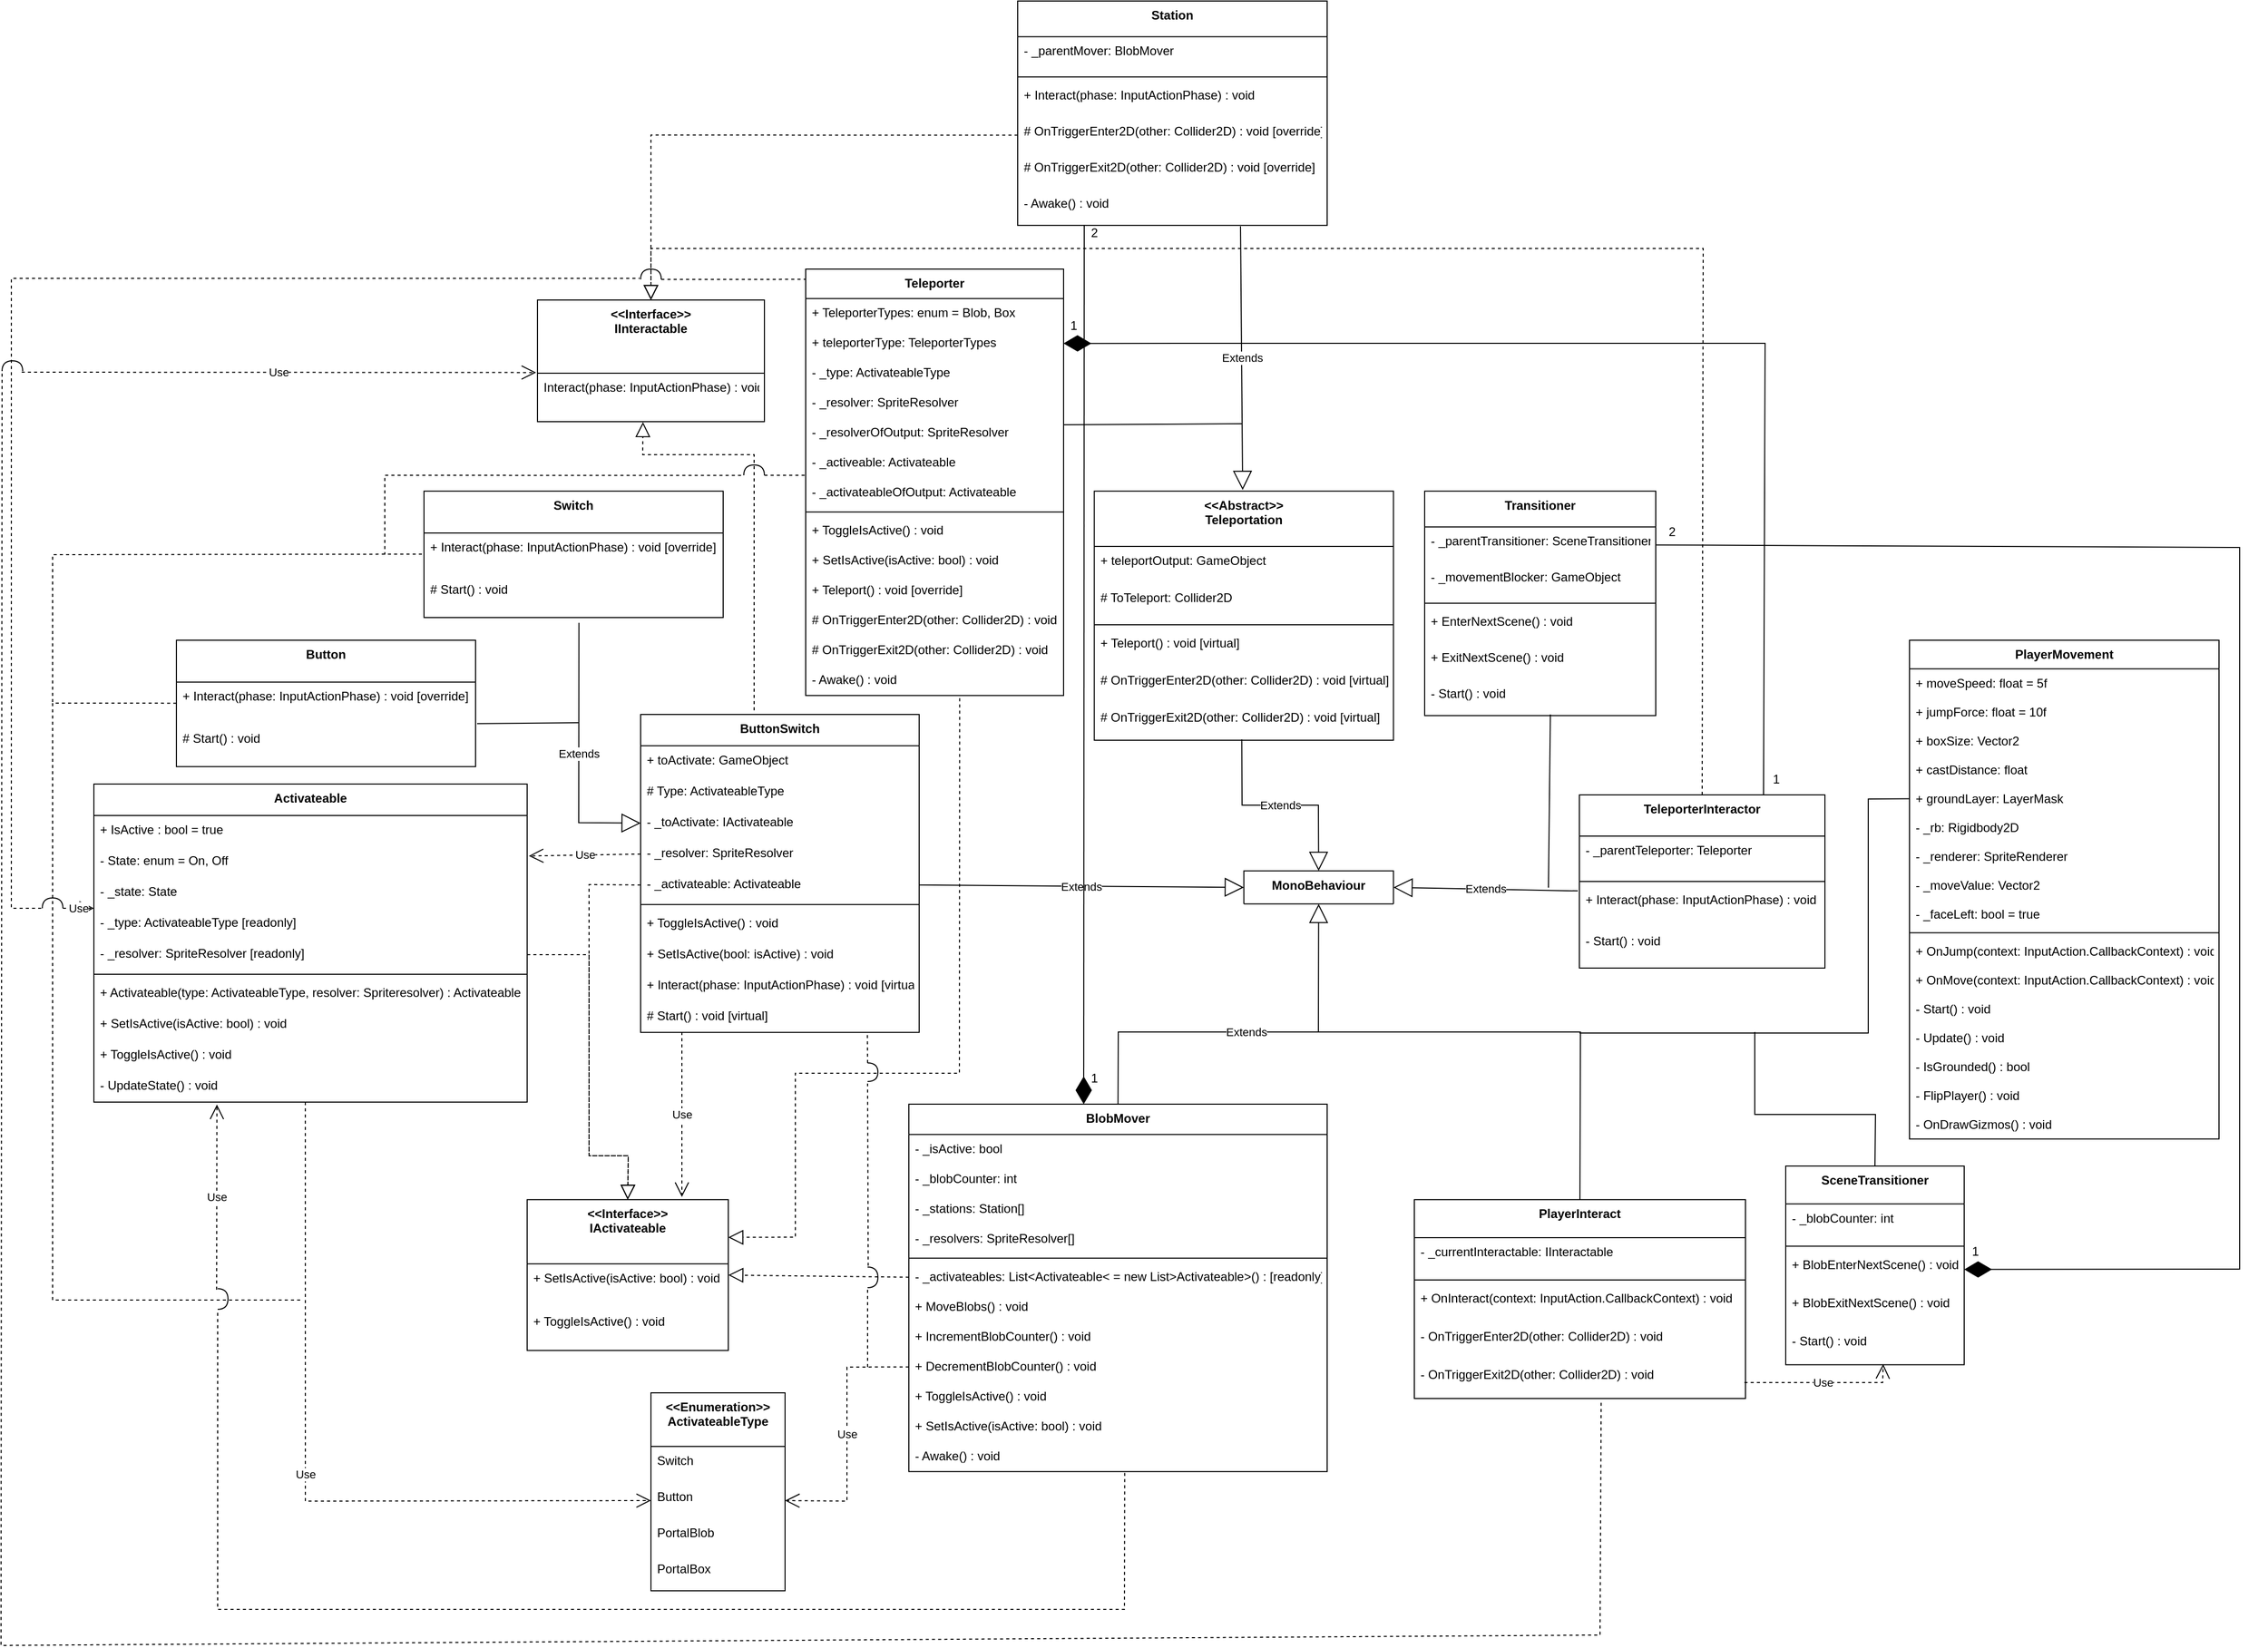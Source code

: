 <mxfile version="28.2.7">
  <diagram name="Page-1" id="w3yQHS1Fflm7FkoIX6-7">
    <mxGraphModel dx="2170" dy="2791" grid="1" gridSize="10" guides="1" tooltips="1" connect="1" arrows="1" fold="1" page="1" pageScale="1" pageWidth="1169" pageHeight="827" math="0" shadow="0">
      <root>
        <mxCell id="0" />
        <mxCell id="1" parent="0" />
        <mxCell id="3PEWY301-TRtVZuDDNNP-1" value="MonoBehaviour" style="swimlane;fontStyle=1;align=center;verticalAlign=top;childLayout=stackLayout;horizontal=1;startSize=38;horizontalStack=0;resizeParent=1;resizeParentMax=0;resizeLast=0;collapsible=0;marginBottom=0;" parent="1" vertex="1">
          <mxGeometry x="1074.75" y="-156.24" width="145" height="32" as="geometry" />
        </mxCell>
        <mxCell id="3PEWY301-TRtVZuDDNNP-3" value="&lt;&lt;Interface&gt;&gt;&#xa;IActivateable" style="swimlane;fontStyle=1;align=center;verticalAlign=top;childLayout=stackLayout;horizontal=1;startSize=62.25;horizontalStack=0;resizeParent=1;resizeParentMax=0;resizeLast=0;collapsible=0;marginBottom=0;" parent="1" vertex="1">
          <mxGeometry x="380" y="162.67" width="195" height="146.25" as="geometry" />
        </mxCell>
        <mxCell id="3PEWY301-TRtVZuDDNNP-5" value="+ SetIsActive(isActive: bool) : void" style="text;strokeColor=none;fillColor=none;align=left;verticalAlign=top;spacingLeft=4;spacingRight=4;overflow=hidden;rotatable=0;points=[[0,0.5],[1,0.5]];portConstraint=eastwest;" parent="3PEWY301-TRtVZuDDNNP-3" vertex="1">
          <mxGeometry y="62.25" width="195" height="42" as="geometry" />
        </mxCell>
        <mxCell id="3PEWY301-TRtVZuDDNNP-6" value="+ ToggleIsActive() : void" style="text;strokeColor=none;fillColor=none;align=left;verticalAlign=top;spacingLeft=4;spacingRight=4;overflow=hidden;rotatable=0;points=[[0,0.5],[1,0.5]];portConstraint=eastwest;" parent="3PEWY301-TRtVZuDDNNP-3" vertex="1">
          <mxGeometry y="104.25" width="195" height="42" as="geometry" />
        </mxCell>
        <mxCell id="3PEWY301-TRtVZuDDNNP-7" value="&lt;&lt;Enumeration&gt;&gt;&#xa;ActivateableType" style="swimlane;fontStyle=1;align=center;verticalAlign=top;childLayout=stackLayout;horizontal=1;startSize=52;horizontalStack=0;resizeParent=1;resizeParentMax=0;resizeLast=0;collapsible=0;marginBottom=0;" parent="1" vertex="1">
          <mxGeometry x="500" y="350" width="130" height="192" as="geometry" />
        </mxCell>
        <mxCell id="3PEWY301-TRtVZuDDNNP-8" value="Switch" style="text;strokeColor=none;fillColor=none;align=left;verticalAlign=top;spacingLeft=4;spacingRight=4;overflow=hidden;rotatable=0;points=[[0,0.5],[1,0.5]];portConstraint=eastwest;" parent="3PEWY301-TRtVZuDDNNP-7" vertex="1">
          <mxGeometry y="52" width="130" height="35" as="geometry" />
        </mxCell>
        <mxCell id="3PEWY301-TRtVZuDDNNP-9" value="Button" style="text;strokeColor=none;fillColor=none;align=left;verticalAlign=top;spacingLeft=4;spacingRight=4;overflow=hidden;rotatable=0;points=[[0,0.5],[1,0.5]];portConstraint=eastwest;" parent="3PEWY301-TRtVZuDDNNP-7" vertex="1">
          <mxGeometry y="87" width="130" height="35" as="geometry" />
        </mxCell>
        <mxCell id="3PEWY301-TRtVZuDDNNP-10" value="PortalBlob" style="text;strokeColor=none;fillColor=none;align=left;verticalAlign=top;spacingLeft=4;spacingRight=4;overflow=hidden;rotatable=0;points=[[0,0.5],[1,0.5]];portConstraint=eastwest;" parent="3PEWY301-TRtVZuDDNNP-7" vertex="1">
          <mxGeometry y="122" width="130" height="35" as="geometry" />
        </mxCell>
        <mxCell id="3PEWY301-TRtVZuDDNNP-11" value="PortalBox" style="text;strokeColor=none;fillColor=none;align=left;verticalAlign=top;spacingLeft=4;spacingRight=4;overflow=hidden;rotatable=0;points=[[0,0.5],[1,0.5]];portConstraint=eastwest;" parent="3PEWY301-TRtVZuDDNNP-7" vertex="1">
          <mxGeometry y="157" width="130" height="35" as="geometry" />
        </mxCell>
        <mxCell id="3PEWY301-TRtVZuDDNNP-13" value="Activateable" style="swimlane;fontStyle=1;align=center;verticalAlign=top;childLayout=stackLayout;horizontal=1;startSize=30.4;horizontalStack=0;resizeParent=1;resizeParentMax=0;resizeLast=0;collapsible=0;marginBottom=0;" parent="1" vertex="1">
          <mxGeometry x="-40" y="-240.44" width="420" height="308.4" as="geometry" />
        </mxCell>
        <mxCell id="3PEWY301-TRtVZuDDNNP-14" value="+ IsActive : bool = true" style="text;strokeColor=none;fillColor=none;align=left;verticalAlign=top;spacingLeft=4;spacingRight=4;overflow=hidden;rotatable=0;points=[[0,0.5],[1,0.5]];portConstraint=eastwest;" parent="3PEWY301-TRtVZuDDNNP-13" vertex="1">
          <mxGeometry y="30.4" width="420" height="30" as="geometry" />
        </mxCell>
        <mxCell id="3PEWY301-TRtVZuDDNNP-15" value="- State: enum = On, Off" style="text;strokeColor=none;fillColor=none;align=left;verticalAlign=top;spacingLeft=4;spacingRight=4;overflow=hidden;rotatable=0;points=[[0,0.5],[1,0.5]];portConstraint=eastwest;" parent="3PEWY301-TRtVZuDDNNP-13" vertex="1">
          <mxGeometry y="60.4" width="420" height="30" as="geometry" />
        </mxCell>
        <mxCell id="3PEWY301-TRtVZuDDNNP-16" value="- _state: State" style="text;strokeColor=none;fillColor=none;align=left;verticalAlign=top;spacingLeft=4;spacingRight=4;overflow=hidden;rotatable=0;points=[[0,0.5],[1,0.5]];portConstraint=eastwest;" parent="3PEWY301-TRtVZuDDNNP-13" vertex="1">
          <mxGeometry y="90.4" width="420" height="30" as="geometry" />
        </mxCell>
        <mxCell id="3PEWY301-TRtVZuDDNNP-17" value="- _type: ActivateableType [readonly]" style="text;strokeColor=none;fillColor=none;align=left;verticalAlign=top;spacingLeft=4;spacingRight=4;overflow=hidden;rotatable=0;points=[[0,0.5],[1,0.5]];portConstraint=eastwest;" parent="3PEWY301-TRtVZuDDNNP-13" vertex="1">
          <mxGeometry y="120.4" width="420" height="30" as="geometry" />
        </mxCell>
        <mxCell id="3PEWY301-TRtVZuDDNNP-18" value="- _resolver: SpriteResolver [readonly]" style="text;strokeColor=none;fillColor=none;align=left;verticalAlign=top;spacingLeft=4;spacingRight=4;overflow=hidden;rotatable=0;points=[[0,0.5],[1,0.5]];portConstraint=eastwest;" parent="3PEWY301-TRtVZuDDNNP-13" vertex="1">
          <mxGeometry y="150.4" width="420" height="30" as="geometry" />
        </mxCell>
        <mxCell id="3PEWY301-TRtVZuDDNNP-19" style="line;strokeWidth=1;fillColor=none;align=left;verticalAlign=middle;spacingTop=-1;spacingLeft=3;spacingRight=3;rotatable=0;labelPosition=right;points=[];portConstraint=eastwest;strokeColor=inherit;" parent="3PEWY301-TRtVZuDDNNP-13" vertex="1">
          <mxGeometry y="180.4" width="420" height="8" as="geometry" />
        </mxCell>
        <mxCell id="3PEWY301-TRtVZuDDNNP-20" value="+ Activateable(type: ActivateableType, resolver: Spriteresolver) : Activateable" style="text;strokeColor=none;fillColor=none;align=left;verticalAlign=top;spacingLeft=4;spacingRight=4;overflow=hidden;rotatable=0;points=[[0,0.5],[1,0.5]];portConstraint=eastwest;" parent="3PEWY301-TRtVZuDDNNP-13" vertex="1">
          <mxGeometry y="188.4" width="420" height="30" as="geometry" />
        </mxCell>
        <mxCell id="3PEWY301-TRtVZuDDNNP-21" value="+ SetIsActive(isActive: bool) : void" style="text;strokeColor=none;fillColor=none;align=left;verticalAlign=top;spacingLeft=4;spacingRight=4;overflow=hidden;rotatable=0;points=[[0,0.5],[1,0.5]];portConstraint=eastwest;" parent="3PEWY301-TRtVZuDDNNP-13" vertex="1">
          <mxGeometry y="218.4" width="420" height="30" as="geometry" />
        </mxCell>
        <mxCell id="3PEWY301-TRtVZuDDNNP-22" value="+ ToggleIsActive() : void" style="text;strokeColor=none;fillColor=none;align=left;verticalAlign=top;spacingLeft=4;spacingRight=4;overflow=hidden;rotatable=0;points=[[0,0.5],[1,0.5]];portConstraint=eastwest;" parent="3PEWY301-TRtVZuDDNNP-13" vertex="1">
          <mxGeometry y="248.4" width="420" height="30" as="geometry" />
        </mxCell>
        <mxCell id="3PEWY301-TRtVZuDDNNP-23" value="- UpdateState() : void" style="text;strokeColor=none;fillColor=none;align=left;verticalAlign=top;spacingLeft=4;spacingRight=4;overflow=hidden;rotatable=0;points=[[0,0.5],[1,0.5]];portConstraint=eastwest;" parent="3PEWY301-TRtVZuDDNNP-13" vertex="1">
          <mxGeometry y="278.4" width="420" height="30" as="geometry" />
        </mxCell>
        <mxCell id="3PEWY301-TRtVZuDDNNP-24" value="&lt;&lt;Interface&gt;&gt;&#xa;IInteractable" style="swimlane;fontStyle=1;align=center;verticalAlign=top;childLayout=stackLayout;horizontal=1;startSize=71;horizontalStack=0;resizeParent=1;resizeParentMax=0;resizeLast=0;collapsible=0;marginBottom=0;" parent="1" vertex="1">
          <mxGeometry x="390" y="-710" width="220" height="118" as="geometry" />
        </mxCell>
        <mxCell id="3PEWY301-TRtVZuDDNNP-26" value="Interact(phase: InputActionPhase) : void" style="text;strokeColor=none;fillColor=none;align=left;verticalAlign=top;spacingLeft=4;spacingRight=4;overflow=hidden;rotatable=0;points=[[0,0.5],[1,0.5]];portConstraint=eastwest;" parent="3PEWY301-TRtVZuDDNNP-24" vertex="1">
          <mxGeometry y="71" width="220" height="47" as="geometry" />
        </mxCell>
        <mxCell id="3PEWY301-TRtVZuDDNNP-27" value="&lt;&lt;Abstract&gt;&gt;&#xa;Teleportation" style="swimlane;fontStyle=1;align=center;verticalAlign=top;childLayout=stackLayout;horizontal=1;startSize=53.538;horizontalStack=0;resizeParent=1;resizeParentMax=0;resizeLast=0;collapsible=0;marginBottom=0;" parent="1" vertex="1">
          <mxGeometry x="929.75" y="-524.57" width="290" height="241.538" as="geometry" />
        </mxCell>
        <mxCell id="3PEWY301-TRtVZuDDNNP-28" value="+ teleportOutput: GameObject" style="text;strokeColor=none;fillColor=none;align=left;verticalAlign=top;spacingLeft=4;spacingRight=4;overflow=hidden;rotatable=0;points=[[0,0.5],[1,0.5]];portConstraint=eastwest;" parent="3PEWY301-TRtVZuDDNNP-27" vertex="1">
          <mxGeometry y="53.538" width="290" height="36" as="geometry" />
        </mxCell>
        <mxCell id="3PEWY301-TRtVZuDDNNP-29" value="# ToTeleport: Collider2D" style="text;strokeColor=none;fillColor=none;align=left;verticalAlign=top;spacingLeft=4;spacingRight=4;overflow=hidden;rotatable=0;points=[[0,0.5],[1,0.5]];portConstraint=eastwest;" parent="3PEWY301-TRtVZuDDNNP-27" vertex="1">
          <mxGeometry y="89.538" width="290" height="36" as="geometry" />
        </mxCell>
        <mxCell id="3PEWY301-TRtVZuDDNNP-30" style="line;strokeWidth=1;fillColor=none;align=left;verticalAlign=middle;spacingTop=-1;spacingLeft=3;spacingRight=3;rotatable=0;labelPosition=right;points=[];portConstraint=eastwest;strokeColor=inherit;" parent="3PEWY301-TRtVZuDDNNP-27" vertex="1">
          <mxGeometry y="125.538" width="290" height="8" as="geometry" />
        </mxCell>
        <mxCell id="3PEWY301-TRtVZuDDNNP-31" value="+ Teleport() : void [virtual]" style="text;strokeColor=none;fillColor=none;align=left;verticalAlign=top;spacingLeft=4;spacingRight=4;overflow=hidden;rotatable=0;points=[[0,0.5],[1,0.5]];portConstraint=eastwest;" parent="3PEWY301-TRtVZuDDNNP-27" vertex="1">
          <mxGeometry y="133.538" width="290" height="36" as="geometry" />
        </mxCell>
        <mxCell id="3PEWY301-TRtVZuDDNNP-32" value="# OnTriggerEnter2D(other: Collider2D) : void [virtual]" style="text;strokeColor=none;fillColor=none;align=left;verticalAlign=top;spacingLeft=4;spacingRight=4;overflow=hidden;rotatable=0;points=[[0,0.5],[1,0.5]];portConstraint=eastwest;" parent="3PEWY301-TRtVZuDDNNP-27" vertex="1">
          <mxGeometry y="169.538" width="290" height="36" as="geometry" />
        </mxCell>
        <mxCell id="3PEWY301-TRtVZuDDNNP-33" value="# OnTriggerExit2D(other: Collider2D) : void [virtual]" style="text;strokeColor=none;fillColor=none;align=left;verticalAlign=top;spacingLeft=4;spacingRight=4;overflow=hidden;rotatable=0;points=[[0,0.5],[1,0.5]];portConstraint=eastwest;" parent="3PEWY301-TRtVZuDDNNP-27" vertex="1">
          <mxGeometry y="205.538" width="290" height="36" as="geometry" />
        </mxCell>
        <mxCell id="3PEWY301-TRtVZuDDNNP-34" value="BlobMover" style="swimlane;fontStyle=1;align=center;verticalAlign=top;childLayout=stackLayout;horizontal=1;startSize=29.333;horizontalStack=0;resizeParent=1;resizeParentMax=0;resizeLast=0;collapsible=0;marginBottom=0;" parent="1" vertex="1">
          <mxGeometry x="750" y="70.0" width="405.5" height="356.333" as="geometry" />
        </mxCell>
        <mxCell id="3PEWY301-TRtVZuDDNNP-35" value="- _isActive: bool" style="text;strokeColor=none;fillColor=none;align=left;verticalAlign=top;spacingLeft=4;spacingRight=4;overflow=hidden;rotatable=0;points=[[0,0.5],[1,0.5]];portConstraint=eastwest;" parent="3PEWY301-TRtVZuDDNNP-34" vertex="1">
          <mxGeometry y="29.333" width="405.5" height="29" as="geometry" />
        </mxCell>
        <mxCell id="3PEWY301-TRtVZuDDNNP-36" value="- _blobCounter: int" style="text;strokeColor=none;fillColor=none;align=left;verticalAlign=top;spacingLeft=4;spacingRight=4;overflow=hidden;rotatable=0;points=[[0,0.5],[1,0.5]];portConstraint=eastwest;" parent="3PEWY301-TRtVZuDDNNP-34" vertex="1">
          <mxGeometry y="58.333" width="405.5" height="29" as="geometry" />
        </mxCell>
        <mxCell id="3PEWY301-TRtVZuDDNNP-37" value="- _stations: Station[]" style="text;strokeColor=none;fillColor=none;align=left;verticalAlign=top;spacingLeft=4;spacingRight=4;overflow=hidden;rotatable=0;points=[[0,0.5],[1,0.5]];portConstraint=eastwest;" parent="3PEWY301-TRtVZuDDNNP-34" vertex="1">
          <mxGeometry y="87.333" width="405.5" height="29" as="geometry" />
        </mxCell>
        <mxCell id="3PEWY301-TRtVZuDDNNP-38" value="- _resolvers: SpriteResolver[]" style="text;strokeColor=none;fillColor=none;align=left;verticalAlign=top;spacingLeft=4;spacingRight=4;overflow=hidden;rotatable=0;points=[[0,0.5],[1,0.5]];portConstraint=eastwest;" parent="3PEWY301-TRtVZuDDNNP-34" vertex="1">
          <mxGeometry y="116.333" width="405.5" height="29" as="geometry" />
        </mxCell>
        <mxCell id="3PEWY301-TRtVZuDDNNP-39" style="line;strokeWidth=1;fillColor=none;align=left;verticalAlign=middle;spacingTop=-1;spacingLeft=3;spacingRight=3;rotatable=0;labelPosition=right;points=[];portConstraint=eastwest;strokeColor=inherit;" parent="3PEWY301-TRtVZuDDNNP-34" vertex="1">
          <mxGeometry y="145.333" width="405.5" height="8" as="geometry" />
        </mxCell>
        <mxCell id="3PEWY301-TRtVZuDDNNP-40" value="- _activateables: List&lt;Activateable&lt; = new List&gt;Activateable&gt;() : [readonly]" style="text;strokeColor=none;fillColor=none;align=left;verticalAlign=top;spacingLeft=4;spacingRight=4;overflow=hidden;rotatable=0;points=[[0,0.5],[1,0.5]];portConstraint=eastwest;" parent="3PEWY301-TRtVZuDDNNP-34" vertex="1">
          <mxGeometry y="153.333" width="405.5" height="29" as="geometry" />
        </mxCell>
        <mxCell id="3PEWY301-TRtVZuDDNNP-41" value="+ MoveBlobs() : void" style="text;strokeColor=none;fillColor=none;align=left;verticalAlign=top;spacingLeft=4;spacingRight=4;overflow=hidden;rotatable=0;points=[[0,0.5],[1,0.5]];portConstraint=eastwest;" parent="3PEWY301-TRtVZuDDNNP-34" vertex="1">
          <mxGeometry y="182.333" width="405.5" height="29" as="geometry" />
        </mxCell>
        <mxCell id="3PEWY301-TRtVZuDDNNP-42" value="+ IncrementBlobCounter() : void" style="text;strokeColor=none;fillColor=none;align=left;verticalAlign=top;spacingLeft=4;spacingRight=4;overflow=hidden;rotatable=0;points=[[0,0.5],[1,0.5]];portConstraint=eastwest;" parent="3PEWY301-TRtVZuDDNNP-34" vertex="1">
          <mxGeometry y="211.333" width="405.5" height="29" as="geometry" />
        </mxCell>
        <mxCell id="3PEWY301-TRtVZuDDNNP-43" value="+ DecrementBlobCounter() : void" style="text;strokeColor=none;fillColor=none;align=left;verticalAlign=top;spacingLeft=4;spacingRight=4;overflow=hidden;rotatable=0;points=[[0,0.5],[1,0.5]];portConstraint=eastwest;" parent="3PEWY301-TRtVZuDDNNP-34" vertex="1">
          <mxGeometry y="240.333" width="405.5" height="29" as="geometry" />
        </mxCell>
        <mxCell id="3PEWY301-TRtVZuDDNNP-44" value="+ ToggleIsActive() : void" style="text;strokeColor=none;fillColor=none;align=left;verticalAlign=top;spacingLeft=4;spacingRight=4;overflow=hidden;rotatable=0;points=[[0,0.5],[1,0.5]];portConstraint=eastwest;" parent="3PEWY301-TRtVZuDDNNP-34" vertex="1">
          <mxGeometry y="269.333" width="405.5" height="29" as="geometry" />
        </mxCell>
        <mxCell id="3PEWY301-TRtVZuDDNNP-45" value="+ SetIsActive(isActive: bool) : void" style="text;strokeColor=none;fillColor=none;align=left;verticalAlign=top;spacingLeft=4;spacingRight=4;overflow=hidden;rotatable=0;points=[[0,0.5],[1,0.5]];portConstraint=eastwest;" parent="3PEWY301-TRtVZuDDNNP-34" vertex="1">
          <mxGeometry y="298.333" width="405.5" height="29" as="geometry" />
        </mxCell>
        <mxCell id="3PEWY301-TRtVZuDDNNP-46" value="- Awake() : void" style="text;strokeColor=none;fillColor=none;align=left;verticalAlign=top;spacingLeft=4;spacingRight=4;overflow=hidden;rotatable=0;points=[[0,0.5],[1,0.5]];portConstraint=eastwest;" parent="3PEWY301-TRtVZuDDNNP-34" vertex="1">
          <mxGeometry y="327.333" width="405.5" height="29" as="geometry" />
        </mxCell>
        <mxCell id="3PEWY301-TRtVZuDDNNP-47" value="Station" style="swimlane;fontStyle=1;align=center;verticalAlign=top;childLayout=stackLayout;horizontal=1;startSize=34.667;horizontalStack=0;resizeParent=1;resizeParentMax=0;resizeLast=0;collapsible=0;marginBottom=0;" parent="1" vertex="1">
          <mxGeometry x="855.5" y="-1000" width="300" height="217.667" as="geometry" />
        </mxCell>
        <mxCell id="3PEWY301-TRtVZuDDNNP-48" value="- _parentMover: BlobMover" style="text;strokeColor=none;fillColor=none;align=left;verticalAlign=top;spacingLeft=4;spacingRight=4;overflow=hidden;rotatable=0;points=[[0,0.5],[1,0.5]];portConstraint=eastwest;" parent="3PEWY301-TRtVZuDDNNP-47" vertex="1">
          <mxGeometry y="34.667" width="300" height="35" as="geometry" />
        </mxCell>
        <mxCell id="3PEWY301-TRtVZuDDNNP-49" style="line;strokeWidth=1;fillColor=none;align=left;verticalAlign=middle;spacingTop=-1;spacingLeft=3;spacingRight=3;rotatable=0;labelPosition=right;points=[];portConstraint=eastwest;strokeColor=inherit;" parent="3PEWY301-TRtVZuDDNNP-47" vertex="1">
          <mxGeometry y="69.667" width="300" height="8" as="geometry" />
        </mxCell>
        <mxCell id="3PEWY301-TRtVZuDDNNP-50" value="+ Interact(phase: InputActionPhase) : void" style="text;strokeColor=none;fillColor=none;align=left;verticalAlign=top;spacingLeft=4;spacingRight=4;overflow=hidden;rotatable=0;points=[[0,0.5],[1,0.5]];portConstraint=eastwest;" parent="3PEWY301-TRtVZuDDNNP-47" vertex="1">
          <mxGeometry y="77.667" width="300" height="35" as="geometry" />
        </mxCell>
        <mxCell id="3PEWY301-TRtVZuDDNNP-51" value="# OnTriggerEnter2D(other: Collider2D) : void [override]" style="text;strokeColor=none;fillColor=none;align=left;verticalAlign=top;spacingLeft=4;spacingRight=4;overflow=hidden;rotatable=0;points=[[0,0.5],[1,0.5]];portConstraint=eastwest;" parent="3PEWY301-TRtVZuDDNNP-47" vertex="1">
          <mxGeometry y="112.667" width="300" height="35" as="geometry" />
        </mxCell>
        <mxCell id="3PEWY301-TRtVZuDDNNP-52" value="# OnTriggerExit2D(other: Collider2D) : void [override]" style="text;strokeColor=none;fillColor=none;align=left;verticalAlign=top;spacingLeft=4;spacingRight=4;overflow=hidden;rotatable=0;points=[[0,0.5],[1,0.5]];portConstraint=eastwest;" parent="3PEWY301-TRtVZuDDNNP-47" vertex="1">
          <mxGeometry y="147.667" width="300" height="35" as="geometry" />
        </mxCell>
        <mxCell id="3PEWY301-TRtVZuDDNNP-53" value="- Awake() : void" style="text;strokeColor=none;fillColor=none;align=left;verticalAlign=top;spacingLeft=4;spacingRight=4;overflow=hidden;rotatable=0;points=[[0,0.5],[1,0.5]];portConstraint=eastwest;" parent="3PEWY301-TRtVZuDDNNP-47" vertex="1">
          <mxGeometry y="182.667" width="300" height="35" as="geometry" />
        </mxCell>
        <mxCell id="3PEWY301-TRtVZuDDNNP-54" value="ButtonSwitch" style="swimlane;fontStyle=1;align=center;verticalAlign=top;childLayout=stackLayout;horizontal=1;startSize=30.4;horizontalStack=0;resizeParent=1;resizeParentMax=0;resizeLast=0;collapsible=0;marginBottom=0;" parent="1" vertex="1">
          <mxGeometry x="490" y="-308" width="270" height="308.4" as="geometry" />
        </mxCell>
        <mxCell id="3PEWY301-TRtVZuDDNNP-55" value="+ toActivate: GameObject" style="text;strokeColor=none;fillColor=none;align=left;verticalAlign=top;spacingLeft=4;spacingRight=4;overflow=hidden;rotatable=0;points=[[0,0.5],[1,0.5]];portConstraint=eastwest;" parent="3PEWY301-TRtVZuDDNNP-54" vertex="1">
          <mxGeometry y="30.4" width="270" height="30" as="geometry" />
        </mxCell>
        <mxCell id="3PEWY301-TRtVZuDDNNP-56" value="# Type: ActivateableType" style="text;strokeColor=none;fillColor=none;align=left;verticalAlign=top;spacingLeft=4;spacingRight=4;overflow=hidden;rotatable=0;points=[[0,0.5],[1,0.5]];portConstraint=eastwest;" parent="3PEWY301-TRtVZuDDNNP-54" vertex="1">
          <mxGeometry y="60.4" width="270" height="30" as="geometry" />
        </mxCell>
        <mxCell id="3PEWY301-TRtVZuDDNNP-57" value="- _toActivate: IActivateable" style="text;strokeColor=none;fillColor=none;align=left;verticalAlign=top;spacingLeft=4;spacingRight=4;overflow=hidden;rotatable=0;points=[[0,0.5],[1,0.5]];portConstraint=eastwest;" parent="3PEWY301-TRtVZuDDNNP-54" vertex="1">
          <mxGeometry y="90.4" width="270" height="30" as="geometry" />
        </mxCell>
        <mxCell id="3PEWY301-TRtVZuDDNNP-58" value="- _resolver: SpriteResolver" style="text;strokeColor=none;fillColor=none;align=left;verticalAlign=top;spacingLeft=4;spacingRight=4;overflow=hidden;rotatable=0;points=[[0,0.5],[1,0.5]];portConstraint=eastwest;" parent="3PEWY301-TRtVZuDDNNP-54" vertex="1">
          <mxGeometry y="120.4" width="270" height="30" as="geometry" />
        </mxCell>
        <mxCell id="3PEWY301-TRtVZuDDNNP-59" value="- _activateable: Activateable" style="text;strokeColor=none;fillColor=none;align=left;verticalAlign=top;spacingLeft=4;spacingRight=4;overflow=hidden;rotatable=0;points=[[0,0.5],[1,0.5]];portConstraint=eastwest;" parent="3PEWY301-TRtVZuDDNNP-54" vertex="1">
          <mxGeometry y="150.4" width="270" height="30" as="geometry" />
        </mxCell>
        <mxCell id="3PEWY301-TRtVZuDDNNP-60" style="line;strokeWidth=1;fillColor=none;align=left;verticalAlign=middle;spacingTop=-1;spacingLeft=3;spacingRight=3;rotatable=0;labelPosition=right;points=[];portConstraint=eastwest;strokeColor=inherit;" parent="3PEWY301-TRtVZuDDNNP-54" vertex="1">
          <mxGeometry y="180.4" width="270" height="8" as="geometry" />
        </mxCell>
        <mxCell id="3PEWY301-TRtVZuDDNNP-61" value="+ ToggleIsActive() : void" style="text;strokeColor=none;fillColor=none;align=left;verticalAlign=top;spacingLeft=4;spacingRight=4;overflow=hidden;rotatable=0;points=[[0,0.5],[1,0.5]];portConstraint=eastwest;" parent="3PEWY301-TRtVZuDDNNP-54" vertex="1">
          <mxGeometry y="188.4" width="270" height="30" as="geometry" />
        </mxCell>
        <mxCell id="3PEWY301-TRtVZuDDNNP-62" value="+ SetIsActive(bool: isActive) : void" style="text;strokeColor=none;fillColor=none;align=left;verticalAlign=top;spacingLeft=4;spacingRight=4;overflow=hidden;rotatable=0;points=[[0,0.5],[1,0.5]];portConstraint=eastwest;" parent="3PEWY301-TRtVZuDDNNP-54" vertex="1">
          <mxGeometry y="218.4" width="270" height="30" as="geometry" />
        </mxCell>
        <mxCell id="3PEWY301-TRtVZuDDNNP-63" value="+ Interact(phase: InputActionPhase) : void [virtual]" style="text;strokeColor=none;fillColor=none;align=left;verticalAlign=top;spacingLeft=4;spacingRight=4;overflow=hidden;rotatable=0;points=[[0,0.5],[1,0.5]];portConstraint=eastwest;" parent="3PEWY301-TRtVZuDDNNP-54" vertex="1">
          <mxGeometry y="248.4" width="270" height="30" as="geometry" />
        </mxCell>
        <mxCell id="3PEWY301-TRtVZuDDNNP-64" value="# Start() : void [virtual]" style="text;strokeColor=none;fillColor=none;align=left;verticalAlign=top;spacingLeft=4;spacingRight=4;overflow=hidden;rotatable=0;points=[[0,0.5],[1,0.5]];portConstraint=eastwest;" parent="3PEWY301-TRtVZuDDNNP-54" vertex="1">
          <mxGeometry y="278.4" width="270" height="30" as="geometry" />
        </mxCell>
        <mxCell id="3PEWY301-TRtVZuDDNNP-65" value="Button" style="swimlane;fontStyle=1;align=center;verticalAlign=top;childLayout=stackLayout;horizontal=1;startSize=40.571;horizontalStack=0;resizeParent=1;resizeParentMax=0;resizeLast=0;collapsible=0;marginBottom=0;" parent="1" vertex="1">
          <mxGeometry x="40" y="-380.0" width="290" height="122.571" as="geometry" />
        </mxCell>
        <mxCell id="3PEWY301-TRtVZuDDNNP-67" value="+ Interact(phase: InputActionPhase) : void [override]" style="text;strokeColor=none;fillColor=none;align=left;verticalAlign=top;spacingLeft=4;spacingRight=4;overflow=hidden;rotatable=0;points=[[0,0.5],[1,0.5]];portConstraint=eastwest;" parent="3PEWY301-TRtVZuDDNNP-65" vertex="1">
          <mxGeometry y="40.571" width="290" height="41" as="geometry" />
        </mxCell>
        <mxCell id="3PEWY301-TRtVZuDDNNP-68" value="# Start() : void" style="text;strokeColor=none;fillColor=none;align=left;verticalAlign=top;spacingLeft=4;spacingRight=4;overflow=hidden;rotatable=0;points=[[0,0.5],[1,0.5]];portConstraint=eastwest;" parent="3PEWY301-TRtVZuDDNNP-65" vertex="1">
          <mxGeometry y="81.571" width="290" height="41" as="geometry" />
        </mxCell>
        <mxCell id="3PEWY301-TRtVZuDDNNP-69" value="Switch" style="swimlane;fontStyle=1;align=center;verticalAlign=top;childLayout=stackLayout;horizontal=1;startSize=40.571;horizontalStack=0;resizeParent=1;resizeParentMax=0;resizeLast=0;collapsible=0;marginBottom=0;" parent="1" vertex="1">
          <mxGeometry x="280" y="-524.57" width="290" height="122.571" as="geometry" />
        </mxCell>
        <mxCell id="3PEWY301-TRtVZuDDNNP-71" value="+ Interact(phase: InputActionPhase) : void [override]" style="text;strokeColor=none;fillColor=none;align=left;verticalAlign=top;spacingLeft=4;spacingRight=4;overflow=hidden;rotatable=0;points=[[0,0.5],[1,0.5]];portConstraint=eastwest;" parent="3PEWY301-TRtVZuDDNNP-69" vertex="1">
          <mxGeometry y="40.571" width="290" height="41" as="geometry" />
        </mxCell>
        <mxCell id="3PEWY301-TRtVZuDDNNP-72" value="# Start() : void" style="text;strokeColor=none;fillColor=none;align=left;verticalAlign=top;spacingLeft=4;spacingRight=4;overflow=hidden;rotatable=0;points=[[0,0.5],[1,0.5]];portConstraint=eastwest;" parent="3PEWY301-TRtVZuDDNNP-69" vertex="1">
          <mxGeometry y="81.571" width="290" height="41" as="geometry" />
        </mxCell>
        <mxCell id="3PEWY301-TRtVZuDDNNP-73" value="PlayerInteract" style="swimlane;fontStyle=1;align=center;verticalAlign=top;childLayout=stackLayout;horizontal=1;startSize=36.8;horizontalStack=0;resizeParent=1;resizeParentMax=0;resizeLast=0;collapsible=0;marginBottom=0;" parent="1" vertex="1">
          <mxGeometry x="1240" y="162.67" width="321" height="192.8" as="geometry" />
        </mxCell>
        <mxCell id="3PEWY301-TRtVZuDDNNP-74" value="- _currentInteractable: IInteractable" style="text;strokeColor=none;fillColor=none;align=left;verticalAlign=top;spacingLeft=4;spacingRight=4;overflow=hidden;rotatable=0;points=[[0,0.5],[1,0.5]];portConstraint=eastwest;" parent="3PEWY301-TRtVZuDDNNP-73" vertex="1">
          <mxGeometry y="36.8" width="321" height="37" as="geometry" />
        </mxCell>
        <mxCell id="3PEWY301-TRtVZuDDNNP-75" style="line;strokeWidth=1;fillColor=none;align=left;verticalAlign=middle;spacingTop=-1;spacingLeft=3;spacingRight=3;rotatable=0;labelPosition=right;points=[];portConstraint=eastwest;strokeColor=inherit;" parent="3PEWY301-TRtVZuDDNNP-73" vertex="1">
          <mxGeometry y="73.8" width="321" height="8" as="geometry" />
        </mxCell>
        <mxCell id="3PEWY301-TRtVZuDDNNP-76" value="+ OnInteract(context: InputAction.CallbackContext) : void" style="text;strokeColor=none;fillColor=none;align=left;verticalAlign=top;spacingLeft=4;spacingRight=4;overflow=hidden;rotatable=0;points=[[0,0.5],[1,0.5]];portConstraint=eastwest;" parent="3PEWY301-TRtVZuDDNNP-73" vertex="1">
          <mxGeometry y="81.8" width="321" height="37" as="geometry" />
        </mxCell>
        <mxCell id="3PEWY301-TRtVZuDDNNP-77" value="- OnTriggerEnter2D(other: Collider2D) : void" style="text;strokeColor=none;fillColor=none;align=left;verticalAlign=top;spacingLeft=4;spacingRight=4;overflow=hidden;rotatable=0;points=[[0,0.5],[1,0.5]];portConstraint=eastwest;" parent="3PEWY301-TRtVZuDDNNP-73" vertex="1">
          <mxGeometry y="118.8" width="321" height="37" as="geometry" />
        </mxCell>
        <mxCell id="3PEWY301-TRtVZuDDNNP-78" value="- OnTriggerExit2D(other: Collider2D) : void" style="text;strokeColor=none;fillColor=none;align=left;verticalAlign=top;spacingLeft=4;spacingRight=4;overflow=hidden;rotatable=0;points=[[0,0.5],[1,0.5]];portConstraint=eastwest;" parent="3PEWY301-TRtVZuDDNNP-73" vertex="1">
          <mxGeometry y="155.8" width="321" height="37" as="geometry" />
        </mxCell>
        <mxCell id="3PEWY301-TRtVZuDDNNP-79" value="PlayerMovement" style="swimlane;fontStyle=1;align=center;verticalAlign=top;childLayout=stackLayout;horizontal=1;startSize=27.765;horizontalStack=0;resizeParent=1;resizeParentMax=0;resizeLast=0;collapsible=0;marginBottom=0;" parent="1" vertex="1">
          <mxGeometry x="1720" y="-380" width="300" height="483.765" as="geometry" />
        </mxCell>
        <mxCell id="3PEWY301-TRtVZuDDNNP-80" value="+ moveSpeed: float = 5f" style="text;strokeColor=none;fillColor=none;align=left;verticalAlign=top;spacingLeft=4;spacingRight=4;overflow=hidden;rotatable=0;points=[[0,0.5],[1,0.5]];portConstraint=eastwest;" parent="3PEWY301-TRtVZuDDNNP-79" vertex="1">
          <mxGeometry y="27.765" width="300" height="28" as="geometry" />
        </mxCell>
        <mxCell id="3PEWY301-TRtVZuDDNNP-81" value="+ jumpForce: float = 10f" style="text;strokeColor=none;fillColor=none;align=left;verticalAlign=top;spacingLeft=4;spacingRight=4;overflow=hidden;rotatable=0;points=[[0,0.5],[1,0.5]];portConstraint=eastwest;" parent="3PEWY301-TRtVZuDDNNP-79" vertex="1">
          <mxGeometry y="55.765" width="300" height="28" as="geometry" />
        </mxCell>
        <mxCell id="3PEWY301-TRtVZuDDNNP-82" value="+ boxSize: Vector2" style="text;strokeColor=none;fillColor=none;align=left;verticalAlign=top;spacingLeft=4;spacingRight=4;overflow=hidden;rotatable=0;points=[[0,0.5],[1,0.5]];portConstraint=eastwest;" parent="3PEWY301-TRtVZuDDNNP-79" vertex="1">
          <mxGeometry y="83.765" width="300" height="28" as="geometry" />
        </mxCell>
        <mxCell id="3PEWY301-TRtVZuDDNNP-83" value="+ castDistance: float" style="text;strokeColor=none;fillColor=none;align=left;verticalAlign=top;spacingLeft=4;spacingRight=4;overflow=hidden;rotatable=0;points=[[0,0.5],[1,0.5]];portConstraint=eastwest;" parent="3PEWY301-TRtVZuDDNNP-79" vertex="1">
          <mxGeometry y="111.765" width="300" height="28" as="geometry" />
        </mxCell>
        <mxCell id="3PEWY301-TRtVZuDDNNP-84" value="+ groundLayer: LayerMask" style="text;strokeColor=none;fillColor=none;align=left;verticalAlign=top;spacingLeft=4;spacingRight=4;overflow=hidden;rotatable=0;points=[[0,0.5],[1,0.5]];portConstraint=eastwest;" parent="3PEWY301-TRtVZuDDNNP-79" vertex="1">
          <mxGeometry y="139.765" width="300" height="28" as="geometry" />
        </mxCell>
        <mxCell id="3PEWY301-TRtVZuDDNNP-85" value="- _rb: Rigidbody2D" style="text;strokeColor=none;fillColor=none;align=left;verticalAlign=top;spacingLeft=4;spacingRight=4;overflow=hidden;rotatable=0;points=[[0,0.5],[1,0.5]];portConstraint=eastwest;" parent="3PEWY301-TRtVZuDDNNP-79" vertex="1">
          <mxGeometry y="167.765" width="300" height="28" as="geometry" />
        </mxCell>
        <mxCell id="3PEWY301-TRtVZuDDNNP-86" value="- _renderer: SpriteRenderer" style="text;strokeColor=none;fillColor=none;align=left;verticalAlign=top;spacingLeft=4;spacingRight=4;overflow=hidden;rotatable=0;points=[[0,0.5],[1,0.5]];portConstraint=eastwest;" parent="3PEWY301-TRtVZuDDNNP-79" vertex="1">
          <mxGeometry y="195.765" width="300" height="28" as="geometry" />
        </mxCell>
        <mxCell id="3PEWY301-TRtVZuDDNNP-87" value="- _moveValue: Vector2" style="text;strokeColor=none;fillColor=none;align=left;verticalAlign=top;spacingLeft=4;spacingRight=4;overflow=hidden;rotatable=0;points=[[0,0.5],[1,0.5]];portConstraint=eastwest;" parent="3PEWY301-TRtVZuDDNNP-79" vertex="1">
          <mxGeometry y="223.765" width="300" height="28" as="geometry" />
        </mxCell>
        <mxCell id="3PEWY301-TRtVZuDDNNP-88" value="- _faceLeft: bool = true" style="text;strokeColor=none;fillColor=none;align=left;verticalAlign=top;spacingLeft=4;spacingRight=4;overflow=hidden;rotatable=0;points=[[0,0.5],[1,0.5]];portConstraint=eastwest;" parent="3PEWY301-TRtVZuDDNNP-79" vertex="1">
          <mxGeometry y="251.765" width="300" height="28" as="geometry" />
        </mxCell>
        <mxCell id="3PEWY301-TRtVZuDDNNP-89" style="line;strokeWidth=1;fillColor=none;align=left;verticalAlign=middle;spacingTop=-1;spacingLeft=3;spacingRight=3;rotatable=0;labelPosition=right;points=[];portConstraint=eastwest;strokeColor=inherit;" parent="3PEWY301-TRtVZuDDNNP-79" vertex="1">
          <mxGeometry y="279.765" width="300" height="8" as="geometry" />
        </mxCell>
        <mxCell id="3PEWY301-TRtVZuDDNNP-90" value="+ OnJump(context: InputAction.CallbackContext) : void" style="text;strokeColor=none;fillColor=none;align=left;verticalAlign=top;spacingLeft=4;spacingRight=4;overflow=hidden;rotatable=0;points=[[0,0.5],[1,0.5]];portConstraint=eastwest;" parent="3PEWY301-TRtVZuDDNNP-79" vertex="1">
          <mxGeometry y="287.765" width="300" height="28" as="geometry" />
        </mxCell>
        <mxCell id="3PEWY301-TRtVZuDDNNP-91" value="+ OnMove(context: InputAction.CallbackContext) : void" style="text;strokeColor=none;fillColor=none;align=left;verticalAlign=top;spacingLeft=4;spacingRight=4;overflow=hidden;rotatable=0;points=[[0,0.5],[1,0.5]];portConstraint=eastwest;" parent="3PEWY301-TRtVZuDDNNP-79" vertex="1">
          <mxGeometry y="315.765" width="300" height="28" as="geometry" />
        </mxCell>
        <mxCell id="3PEWY301-TRtVZuDDNNP-92" value="- Start() : void" style="text;strokeColor=none;fillColor=none;align=left;verticalAlign=top;spacingLeft=4;spacingRight=4;overflow=hidden;rotatable=0;points=[[0,0.5],[1,0.5]];portConstraint=eastwest;" parent="3PEWY301-TRtVZuDDNNP-79" vertex="1">
          <mxGeometry y="343.765" width="300" height="28" as="geometry" />
        </mxCell>
        <mxCell id="3PEWY301-TRtVZuDDNNP-93" value="- Update() : void" style="text;strokeColor=none;fillColor=none;align=left;verticalAlign=top;spacingLeft=4;spacingRight=4;overflow=hidden;rotatable=0;points=[[0,0.5],[1,0.5]];portConstraint=eastwest;" parent="3PEWY301-TRtVZuDDNNP-79" vertex="1">
          <mxGeometry y="371.765" width="300" height="28" as="geometry" />
        </mxCell>
        <mxCell id="3PEWY301-TRtVZuDDNNP-94" value="- IsGrounded() : bool" style="text;strokeColor=none;fillColor=none;align=left;verticalAlign=top;spacingLeft=4;spacingRight=4;overflow=hidden;rotatable=0;points=[[0,0.5],[1,0.5]];portConstraint=eastwest;" parent="3PEWY301-TRtVZuDDNNP-79" vertex="1">
          <mxGeometry y="399.765" width="300" height="28" as="geometry" />
        </mxCell>
        <mxCell id="3PEWY301-TRtVZuDDNNP-95" value="- FlipPlayer() : void" style="text;strokeColor=none;fillColor=none;align=left;verticalAlign=top;spacingLeft=4;spacingRight=4;overflow=hidden;rotatable=0;points=[[0,0.5],[1,0.5]];portConstraint=eastwest;" parent="3PEWY301-TRtVZuDDNNP-79" vertex="1">
          <mxGeometry y="427.765" width="300" height="28" as="geometry" />
        </mxCell>
        <mxCell id="3PEWY301-TRtVZuDDNNP-96" value="- OnDrawGizmos() : void" style="text;strokeColor=none;fillColor=none;align=left;verticalAlign=top;spacingLeft=4;spacingRight=4;overflow=hidden;rotatable=0;points=[[0,0.5],[1,0.5]];portConstraint=eastwest;" parent="3PEWY301-TRtVZuDDNNP-79" vertex="1">
          <mxGeometry y="455.765" width="300" height="28" as="geometry" />
        </mxCell>
        <mxCell id="3PEWY301-TRtVZuDDNNP-97" value="SceneTransitioner" style="swimlane;fontStyle=1;align=center;verticalAlign=top;childLayout=stackLayout;horizontal=1;startSize=36.8;horizontalStack=0;resizeParent=1;resizeParentMax=0;resizeLast=0;collapsible=0;marginBottom=0;" parent="1" vertex="1">
          <mxGeometry x="1600" y="130.0" width="173" height="192.8" as="geometry" />
        </mxCell>
        <mxCell id="3PEWY301-TRtVZuDDNNP-98" value="- _blobCounter: int" style="text;strokeColor=none;fillColor=none;align=left;verticalAlign=top;spacingLeft=4;spacingRight=4;overflow=hidden;rotatable=0;points=[[0,0.5],[1,0.5]];portConstraint=eastwest;" parent="3PEWY301-TRtVZuDDNNP-97" vertex="1">
          <mxGeometry y="36.8" width="173" height="37" as="geometry" />
        </mxCell>
        <mxCell id="3PEWY301-TRtVZuDDNNP-99" style="line;strokeWidth=1;fillColor=none;align=left;verticalAlign=middle;spacingTop=-1;spacingLeft=3;spacingRight=3;rotatable=0;labelPosition=right;points=[];portConstraint=eastwest;strokeColor=inherit;" parent="3PEWY301-TRtVZuDDNNP-97" vertex="1">
          <mxGeometry y="73.8" width="173" height="8" as="geometry" />
        </mxCell>
        <mxCell id="3PEWY301-TRtVZuDDNNP-100" value="+ BlobEnterNextScene() : void" style="text;strokeColor=none;fillColor=none;align=left;verticalAlign=top;spacingLeft=4;spacingRight=4;overflow=hidden;rotatable=0;points=[[0,0.5],[1,0.5]];portConstraint=eastwest;" parent="3PEWY301-TRtVZuDDNNP-97" vertex="1">
          <mxGeometry y="81.8" width="173" height="37" as="geometry" />
        </mxCell>
        <mxCell id="3PEWY301-TRtVZuDDNNP-101" value="+ BlobExitNextScene() : void" style="text;strokeColor=none;fillColor=none;align=left;verticalAlign=top;spacingLeft=4;spacingRight=4;overflow=hidden;rotatable=0;points=[[0,0.5],[1,0.5]];portConstraint=eastwest;" parent="3PEWY301-TRtVZuDDNNP-97" vertex="1">
          <mxGeometry y="118.8" width="173" height="37" as="geometry" />
        </mxCell>
        <mxCell id="3PEWY301-TRtVZuDDNNP-102" value="- Start() : void" style="text;strokeColor=none;fillColor=none;align=left;verticalAlign=top;spacingLeft=4;spacingRight=4;overflow=hidden;rotatable=0;points=[[0,0.5],[1,0.5]];portConstraint=eastwest;" parent="3PEWY301-TRtVZuDDNNP-97" vertex="1">
          <mxGeometry y="155.8" width="173" height="37" as="geometry" />
        </mxCell>
        <mxCell id="3PEWY301-TRtVZuDDNNP-103" value="Transitioner" style="swimlane;fontStyle=1;align=center;verticalAlign=top;childLayout=stackLayout;horizontal=1;startSize=34.667;horizontalStack=0;resizeParent=1;resizeParentMax=0;resizeLast=0;collapsible=0;marginBottom=0;" parent="1" vertex="1">
          <mxGeometry x="1250" y="-524.57" width="224" height="217.667" as="geometry" />
        </mxCell>
        <mxCell id="3PEWY301-TRtVZuDDNNP-104" value="- _parentTransitioner: SceneTransitioner" style="text;strokeColor=none;fillColor=none;align=left;verticalAlign=top;spacingLeft=4;spacingRight=4;overflow=hidden;rotatable=0;points=[[0,0.5],[1,0.5]];portConstraint=eastwest;" parent="3PEWY301-TRtVZuDDNNP-103" vertex="1">
          <mxGeometry y="34.667" width="224" height="35" as="geometry" />
        </mxCell>
        <mxCell id="3PEWY301-TRtVZuDDNNP-105" value="- _movementBlocker: GameObject" style="text;strokeColor=none;fillColor=none;align=left;verticalAlign=top;spacingLeft=4;spacingRight=4;overflow=hidden;rotatable=0;points=[[0,0.5],[1,0.5]];portConstraint=eastwest;" parent="3PEWY301-TRtVZuDDNNP-103" vertex="1">
          <mxGeometry y="69.667" width="224" height="35" as="geometry" />
        </mxCell>
        <mxCell id="3PEWY301-TRtVZuDDNNP-106" style="line;strokeWidth=1;fillColor=none;align=left;verticalAlign=middle;spacingTop=-1;spacingLeft=3;spacingRight=3;rotatable=0;labelPosition=right;points=[];portConstraint=eastwest;strokeColor=inherit;" parent="3PEWY301-TRtVZuDDNNP-103" vertex="1">
          <mxGeometry y="104.667" width="224" height="8" as="geometry" />
        </mxCell>
        <mxCell id="3PEWY301-TRtVZuDDNNP-107" value="+ EnterNextScene() : void" style="text;strokeColor=none;fillColor=none;align=left;verticalAlign=top;spacingLeft=4;spacingRight=4;overflow=hidden;rotatable=0;points=[[0,0.5],[1,0.5]];portConstraint=eastwest;" parent="3PEWY301-TRtVZuDDNNP-103" vertex="1">
          <mxGeometry y="112.667" width="224" height="35" as="geometry" />
        </mxCell>
        <mxCell id="3PEWY301-TRtVZuDDNNP-108" value="+ ExitNextScene() : void" style="text;strokeColor=none;fillColor=none;align=left;verticalAlign=top;spacingLeft=4;spacingRight=4;overflow=hidden;rotatable=0;points=[[0,0.5],[1,0.5]];portConstraint=eastwest;" parent="3PEWY301-TRtVZuDDNNP-103" vertex="1">
          <mxGeometry y="147.667" width="224" height="35" as="geometry" />
        </mxCell>
        <mxCell id="3PEWY301-TRtVZuDDNNP-109" value="- Start() : void" style="text;strokeColor=none;fillColor=none;align=left;verticalAlign=top;spacingLeft=4;spacingRight=4;overflow=hidden;rotatable=0;points=[[0,0.5],[1,0.5]];portConstraint=eastwest;" parent="3PEWY301-TRtVZuDDNNP-103" vertex="1">
          <mxGeometry y="182.667" width="224" height="35" as="geometry" />
        </mxCell>
        <mxCell id="3PEWY301-TRtVZuDDNNP-110" value="TeleporterInteractor" style="swimlane;fontStyle=1;align=center;verticalAlign=top;childLayout=stackLayout;horizontal=1;startSize=40;horizontalStack=0;resizeParent=1;resizeParentMax=0;resizeLast=0;collapsible=0;marginBottom=0;" parent="1" vertex="1">
          <mxGeometry x="1400" y="-230.0" width="238" height="168" as="geometry" />
        </mxCell>
        <mxCell id="3PEWY301-TRtVZuDDNNP-111" value="- _parentTeleporter: Teleporter" style="text;strokeColor=none;fillColor=none;align=left;verticalAlign=top;spacingLeft=4;spacingRight=4;overflow=hidden;rotatable=0;points=[[0,0.5],[1,0.5]];portConstraint=eastwest;" parent="3PEWY301-TRtVZuDDNNP-110" vertex="1">
          <mxGeometry y="40" width="238" height="40" as="geometry" />
        </mxCell>
        <mxCell id="3PEWY301-TRtVZuDDNNP-112" style="line;strokeWidth=1;fillColor=none;align=left;verticalAlign=middle;spacingTop=-1;spacingLeft=3;spacingRight=3;rotatable=0;labelPosition=right;points=[];portConstraint=eastwest;strokeColor=inherit;" parent="3PEWY301-TRtVZuDDNNP-110" vertex="1">
          <mxGeometry y="80" width="238" height="8" as="geometry" />
        </mxCell>
        <mxCell id="3PEWY301-TRtVZuDDNNP-113" value="+ Interact(phase: InputActionPhase) : void" style="text;strokeColor=none;fillColor=none;align=left;verticalAlign=top;spacingLeft=4;spacingRight=4;overflow=hidden;rotatable=0;points=[[0,0.5],[1,0.5]];portConstraint=eastwest;" parent="3PEWY301-TRtVZuDDNNP-110" vertex="1">
          <mxGeometry y="88" width="238" height="40" as="geometry" />
        </mxCell>
        <mxCell id="3PEWY301-TRtVZuDDNNP-114" value="- Start() : void" style="text;strokeColor=none;fillColor=none;align=left;verticalAlign=top;spacingLeft=4;spacingRight=4;overflow=hidden;rotatable=0;points=[[0,0.5],[1,0.5]];portConstraint=eastwest;" parent="3PEWY301-TRtVZuDDNNP-110" vertex="1">
          <mxGeometry y="128" width="238" height="40" as="geometry" />
        </mxCell>
        <mxCell id="3PEWY301-TRtVZuDDNNP-115" value="Teleporter" style="swimlane;fontStyle=1;align=center;verticalAlign=top;childLayout=stackLayout;horizontal=1;startSize=28.571;horizontalStack=0;resizeParent=1;resizeParentMax=0;resizeLast=0;collapsible=0;marginBottom=0;" parent="1" vertex="1">
          <mxGeometry x="650" y="-740.0" width="250" height="413.571" as="geometry" />
        </mxCell>
        <mxCell id="3PEWY301-TRtVZuDDNNP-116" value="+ TeleporterTypes: enum = Blob, Box" style="text;strokeColor=none;fillColor=none;align=left;verticalAlign=top;spacingLeft=4;spacingRight=4;overflow=hidden;rotatable=0;points=[[0,0.5],[1,0.5]];portConstraint=eastwest;" parent="3PEWY301-TRtVZuDDNNP-115" vertex="1">
          <mxGeometry y="28.571" width="250" height="29" as="geometry" />
        </mxCell>
        <mxCell id="3PEWY301-TRtVZuDDNNP-117" value="+ teleporterType: TeleporterTypes" style="text;strokeColor=none;fillColor=none;align=left;verticalAlign=top;spacingLeft=4;spacingRight=4;overflow=hidden;rotatable=0;points=[[0,0.5],[1,0.5]];portConstraint=eastwest;" parent="3PEWY301-TRtVZuDDNNP-115" vertex="1">
          <mxGeometry y="57.571" width="250" height="29" as="geometry" />
        </mxCell>
        <mxCell id="3PEWY301-TRtVZuDDNNP-118" value="- _type: ActivateableType" style="text;strokeColor=none;fillColor=none;align=left;verticalAlign=top;spacingLeft=4;spacingRight=4;overflow=hidden;rotatable=0;points=[[0,0.5],[1,0.5]];portConstraint=eastwest;" parent="3PEWY301-TRtVZuDDNNP-115" vertex="1">
          <mxGeometry y="86.571" width="250" height="29" as="geometry" />
        </mxCell>
        <mxCell id="3PEWY301-TRtVZuDDNNP-119" value="- _resolver: SpriteResolver" style="text;strokeColor=none;fillColor=none;align=left;verticalAlign=top;spacingLeft=4;spacingRight=4;overflow=hidden;rotatable=0;points=[[0,0.5],[1,0.5]];portConstraint=eastwest;" parent="3PEWY301-TRtVZuDDNNP-115" vertex="1">
          <mxGeometry y="115.571" width="250" height="29" as="geometry" />
        </mxCell>
        <mxCell id="3PEWY301-TRtVZuDDNNP-120" value="- _resolverOfOutput: SpriteResolver" style="text;strokeColor=none;fillColor=none;align=left;verticalAlign=top;spacingLeft=4;spacingRight=4;overflow=hidden;rotatable=0;points=[[0,0.5],[1,0.5]];portConstraint=eastwest;" parent="3PEWY301-TRtVZuDDNNP-115" vertex="1">
          <mxGeometry y="144.571" width="250" height="29" as="geometry" />
        </mxCell>
        <mxCell id="3PEWY301-TRtVZuDDNNP-121" value="- _activeable: Activateable" style="text;strokeColor=none;fillColor=none;align=left;verticalAlign=top;spacingLeft=4;spacingRight=4;overflow=hidden;rotatable=0;points=[[0,0.5],[1,0.5]];portConstraint=eastwest;" parent="3PEWY301-TRtVZuDDNNP-115" vertex="1">
          <mxGeometry y="173.571" width="250" height="29" as="geometry" />
        </mxCell>
        <mxCell id="3PEWY301-TRtVZuDDNNP-122" value="- _activateableOfOutput: Activateable" style="text;strokeColor=none;fillColor=none;align=left;verticalAlign=top;spacingLeft=4;spacingRight=4;overflow=hidden;rotatable=0;points=[[0,0.5],[1,0.5]];portConstraint=eastwest;" parent="3PEWY301-TRtVZuDDNNP-115" vertex="1">
          <mxGeometry y="202.571" width="250" height="29" as="geometry" />
        </mxCell>
        <mxCell id="3PEWY301-TRtVZuDDNNP-123" style="line;strokeWidth=1;fillColor=none;align=left;verticalAlign=middle;spacingTop=-1;spacingLeft=3;spacingRight=3;rotatable=0;labelPosition=right;points=[];portConstraint=eastwest;strokeColor=inherit;" parent="3PEWY301-TRtVZuDDNNP-115" vertex="1">
          <mxGeometry y="231.571" width="250" height="8" as="geometry" />
        </mxCell>
        <mxCell id="3PEWY301-TRtVZuDDNNP-124" value="+ ToggleIsActive() : void" style="text;strokeColor=none;fillColor=none;align=left;verticalAlign=top;spacingLeft=4;spacingRight=4;overflow=hidden;rotatable=0;points=[[0,0.5],[1,0.5]];portConstraint=eastwest;" parent="3PEWY301-TRtVZuDDNNP-115" vertex="1">
          <mxGeometry y="239.571" width="250" height="29" as="geometry" />
        </mxCell>
        <mxCell id="3PEWY301-TRtVZuDDNNP-125" value="+ SetIsActive(isActive: bool) : void" style="text;strokeColor=none;fillColor=none;align=left;verticalAlign=top;spacingLeft=4;spacingRight=4;overflow=hidden;rotatable=0;points=[[0,0.5],[1,0.5]];portConstraint=eastwest;" parent="3PEWY301-TRtVZuDDNNP-115" vertex="1">
          <mxGeometry y="268.571" width="250" height="29" as="geometry" />
        </mxCell>
        <mxCell id="3PEWY301-TRtVZuDDNNP-126" value="+ Teleport() : void [override]" style="text;strokeColor=none;fillColor=none;align=left;verticalAlign=top;spacingLeft=4;spacingRight=4;overflow=hidden;rotatable=0;points=[[0,0.5],[1,0.5]];portConstraint=eastwest;" parent="3PEWY301-TRtVZuDDNNP-115" vertex="1">
          <mxGeometry y="297.571" width="250" height="29" as="geometry" />
        </mxCell>
        <mxCell id="3PEWY301-TRtVZuDDNNP-127" value="# OnTriggerEnter2D(other: Collider2D) : void" style="text;strokeColor=none;fillColor=none;align=left;verticalAlign=top;spacingLeft=4;spacingRight=4;overflow=hidden;rotatable=0;points=[[0,0.5],[1,0.5]];portConstraint=eastwest;" parent="3PEWY301-TRtVZuDDNNP-115" vertex="1">
          <mxGeometry y="326.571" width="250" height="29" as="geometry" />
        </mxCell>
        <mxCell id="3PEWY301-TRtVZuDDNNP-128" value="# OnTriggerExit2D(other: Collider2D) : void" style="text;strokeColor=none;fillColor=none;align=left;verticalAlign=top;spacingLeft=4;spacingRight=4;overflow=hidden;rotatable=0;points=[[0,0.5],[1,0.5]];portConstraint=eastwest;" parent="3PEWY301-TRtVZuDDNNP-115" vertex="1">
          <mxGeometry y="355.571" width="250" height="29" as="geometry" />
        </mxCell>
        <mxCell id="3PEWY301-TRtVZuDDNNP-129" value="- Awake() : void" style="text;strokeColor=none;fillColor=none;align=left;verticalAlign=top;spacingLeft=4;spacingRight=4;overflow=hidden;rotatable=0;points=[[0,0.5],[1,0.5]];portConstraint=eastwest;" parent="3PEWY301-TRtVZuDDNNP-115" vertex="1">
          <mxGeometry y="384.571" width="250" height="29" as="geometry" />
        </mxCell>
        <mxCell id="3PEWY301-TRtVZuDDNNP-130" value="" style="endArrow=block;dashed=1;endFill=0;endSize=12;html=1;rounded=0;exitX=1;exitY=0.5;exitDx=0;exitDy=0;entryX=0.5;entryY=0;entryDx=0;entryDy=0;" parent="1" source="3PEWY301-TRtVZuDDNNP-18" target="3PEWY301-TRtVZuDDNNP-3" edge="1">
          <mxGeometry width="160" relative="1" as="geometry">
            <mxPoint x="700" y="-30" as="sourcePoint" />
            <mxPoint x="860" y="-30" as="targetPoint" />
            <Array as="points">
              <mxPoint x="440" y="-75" />
              <mxPoint x="440" y="120" />
              <mxPoint x="478" y="120" />
            </Array>
          </mxGeometry>
        </mxCell>
        <mxCell id="3PEWY301-TRtVZuDDNNP-132" value="Extends" style="endArrow=block;endSize=16;endFill=0;html=1;rounded=0;exitX=0.493;exitY=0.976;exitDx=0;exitDy=0;entryX=0.5;entryY=0;entryDx=0;entryDy=0;exitPerimeter=0;" parent="1" source="3PEWY301-TRtVZuDDNNP-33" target="3PEWY301-TRtVZuDDNNP-1" edge="1">
          <mxGeometry width="160" relative="1" as="geometry">
            <mxPoint x="1670" y="10" as="sourcePoint" />
            <mxPoint x="1038" y="-210" as="targetPoint" />
            <Array as="points">
              <mxPoint x="1073" y="-220" />
              <mxPoint x="1147" y="-220" />
            </Array>
          </mxGeometry>
        </mxCell>
        <mxCell id="3PEWY301-TRtVZuDDNNP-133" value="Extends" style="endArrow=block;endSize=16;endFill=0;html=1;rounded=0;exitX=0.5;exitY=0;exitDx=0;exitDy=0;entryX=0.5;entryY=1;entryDx=0;entryDy=0;" parent="1" source="3PEWY301-TRtVZuDDNNP-34" target="3PEWY301-TRtVZuDDNNP-1" edge="1">
          <mxGeometry width="160" relative="1" as="geometry">
            <mxPoint x="1220" y="10" as="sourcePoint" />
            <mxPoint x="1380" y="10" as="targetPoint" />
            <Array as="points">
              <mxPoint x="953" />
              <mxPoint x="1147" />
            </Array>
          </mxGeometry>
        </mxCell>
        <mxCell id="3PEWY301-TRtVZuDDNNP-134" value="" style="endArrow=block;dashed=1;endFill=0;endSize=12;html=1;rounded=0;exitX=0;exitY=0.5;exitDx=0;exitDy=0;entryX=1;entryY=0.5;entryDx=0;entryDy=0;" parent="1" source="3PEWY301-TRtVZuDDNNP-40" target="3PEWY301-TRtVZuDDNNP-3" edge="1">
          <mxGeometry width="160" relative="1" as="geometry">
            <mxPoint x="710" y="245.63" as="sourcePoint" />
            <mxPoint x="870" y="245.63" as="targetPoint" />
          </mxGeometry>
        </mxCell>
        <mxCell id="3PEWY301-TRtVZuDDNNP-135" value="Extends" style="endArrow=block;endSize=16;endFill=0;html=1;rounded=0;exitX=0.72;exitY=1.023;exitDx=0;exitDy=0;entryX=0.496;entryY=-0.005;entryDx=0;entryDy=0;entryPerimeter=0;exitPerimeter=0;" parent="1" source="3PEWY301-TRtVZuDDNNP-53" target="3PEWY301-TRtVZuDDNNP-27" edge="1">
          <mxGeometry width="160" relative="1" as="geometry">
            <mxPoint x="1470" y="-230" as="sourcePoint" />
            <mxPoint x="1630" y="-230" as="targetPoint" />
            <Array as="points" />
          </mxGeometry>
        </mxCell>
        <mxCell id="3PEWY301-TRtVZuDDNNP-136" value="" style="endArrow=block;dashed=1;endFill=0;endSize=12;html=1;rounded=0;exitX=0;exitY=0.5;exitDx=0;exitDy=0;entryX=0.5;entryY=0;entryDx=0;entryDy=0;" parent="1" source="3PEWY301-TRtVZuDDNNP-51" target="3PEWY301-TRtVZuDDNNP-24" edge="1">
          <mxGeometry width="160" relative="1" as="geometry">
            <mxPoint x="1140" y="-470" as="sourcePoint" />
            <mxPoint x="1300" y="-470" as="targetPoint" />
            <Array as="points">
              <mxPoint x="500" y="-870" />
            </Array>
          </mxGeometry>
        </mxCell>
        <mxCell id="3PEWY301-TRtVZuDDNNP-137" value="" style="endArrow=block;dashed=1;endFill=0;endSize=12;html=1;rounded=0;exitX=0;exitY=0.5;exitDx=0;exitDy=0;entryX=0.5;entryY=0;entryDx=0;entryDy=0;" parent="1" source="3PEWY301-TRtVZuDDNNP-59" target="3PEWY301-TRtVZuDDNNP-3" edge="1">
          <mxGeometry width="160" relative="1" as="geometry">
            <mxPoint x="840" y="10" as="sourcePoint" />
            <mxPoint x="1000" y="10" as="targetPoint" />
            <Array as="points">
              <mxPoint x="440" y="-143" />
              <mxPoint x="440" y="120" />
              <mxPoint x="478" y="120" />
            </Array>
          </mxGeometry>
        </mxCell>
        <mxCell id="3PEWY301-TRtVZuDDNNP-138" value="" style="endArrow=block;dashed=1;endFill=0;endSize=12;html=1;rounded=0;entryX=0.465;entryY=1.009;entryDx=0;entryDy=0;entryPerimeter=0;" parent="1" target="3PEWY301-TRtVZuDDNNP-26" edge="1">
          <mxGeometry width="160" relative="1" as="geometry">
            <mxPoint x="600" y="-312" as="sourcePoint" />
            <mxPoint x="1080" y="-200" as="targetPoint" />
            <Array as="points">
              <mxPoint x="600" y="-560" />
              <mxPoint x="492" y="-560" />
            </Array>
          </mxGeometry>
        </mxCell>
        <mxCell id="3PEWY301-TRtVZuDDNNP-139" value="Extends" style="endArrow=block;endSize=16;endFill=0;html=1;rounded=0;exitX=1;exitY=0.5;exitDx=0;exitDy=0;entryX=0;entryY=0.5;entryDx=0;entryDy=0;" parent="1" source="3PEWY301-TRtVZuDDNNP-59" target="3PEWY301-TRtVZuDDNNP-1" edge="1">
          <mxGeometry width="160" relative="1" as="geometry">
            <mxPoint x="910" y="30" as="sourcePoint" />
            <mxPoint x="1070" y="30" as="targetPoint" />
          </mxGeometry>
        </mxCell>
        <mxCell id="3PEWY301-TRtVZuDDNNP-140" value="Extends" style="endArrow=block;endSize=16;endFill=0;html=1;rounded=0;exitX=0.518;exitY=1.126;exitDx=0;exitDy=0;exitPerimeter=0;entryX=0;entryY=0.5;entryDx=0;entryDy=0;" parent="1" source="3PEWY301-TRtVZuDDNNP-72" target="3PEWY301-TRtVZuDDNNP-57" edge="1">
          <mxGeometry width="160" relative="1" as="geometry">
            <mxPoint x="440" y="-250" as="sourcePoint" />
            <mxPoint x="600" y="-250" as="targetPoint" />
            <Array as="points">
              <mxPoint x="430" y="-203" />
            </Array>
          </mxGeometry>
        </mxCell>
        <mxCell id="3PEWY301-TRtVZuDDNNP-141" value="" style="endArrow=none;html=1;rounded=0;exitX=1.005;exitY=0.982;exitDx=0;exitDy=0;exitPerimeter=0;" parent="1" source="3PEWY301-TRtVZuDDNNP-67" edge="1">
          <mxGeometry width="50" height="50" relative="1" as="geometry">
            <mxPoint x="490" y="-230" as="sourcePoint" />
            <mxPoint x="430" y="-300" as="targetPoint" />
          </mxGeometry>
        </mxCell>
        <mxCell id="3PEWY301-TRtVZuDDNNP-142" value="" style="endArrow=none;html=1;rounded=0;entryX=0.5;entryY=0;entryDx=0;entryDy=0;" parent="1" target="3PEWY301-TRtVZuDDNNP-73" edge="1">
          <mxGeometry width="50" height="50" relative="1" as="geometry">
            <mxPoint x="1120" as="sourcePoint" />
            <mxPoint x="1440" y="-20" as="targetPoint" />
            <Array as="points">
              <mxPoint x="1401" />
            </Array>
          </mxGeometry>
        </mxCell>
        <mxCell id="3PEWY301-TRtVZuDDNNP-143" value="" style="endArrow=none;html=1;rounded=0;entryX=0;entryY=0.5;entryDx=0;entryDy=0;" parent="1" target="3PEWY301-TRtVZuDDNNP-84" edge="1">
          <mxGeometry width="50" height="50" relative="1" as="geometry">
            <mxPoint x="1400" y="1" as="sourcePoint" />
            <mxPoint x="1440" y="-70" as="targetPoint" />
            <Array as="points">
              <mxPoint x="1680" y="1" />
              <mxPoint x="1680" y="-226" />
            </Array>
          </mxGeometry>
        </mxCell>
        <mxCell id="3PEWY301-TRtVZuDDNNP-144" value="" style="endArrow=none;html=1;rounded=0;entryX=0.5;entryY=0;entryDx=0;entryDy=0;" parent="1" target="3PEWY301-TRtVZuDDNNP-97" edge="1">
          <mxGeometry width="50" height="50" relative="1" as="geometry">
            <mxPoint x="1570" as="sourcePoint" />
            <mxPoint x="1720" y="-70" as="targetPoint" />
            <Array as="points">
              <mxPoint x="1570" y="80" />
              <mxPoint x="1687" y="80" />
            </Array>
          </mxGeometry>
        </mxCell>
        <mxCell id="3PEWY301-TRtVZuDDNNP-145" value="Extends" style="endArrow=block;endSize=16;endFill=0;html=1;rounded=0;exitX=-0.006;exitY=0.129;exitDx=0;exitDy=0;exitPerimeter=0;entryX=1;entryY=0.5;entryDx=0;entryDy=0;" parent="1" source="3PEWY301-TRtVZuDDNNP-113" target="3PEWY301-TRtVZuDDNNP-1" edge="1">
          <mxGeometry width="160" relative="1" as="geometry">
            <mxPoint x="1340" y="-300" as="sourcePoint" />
            <mxPoint x="1500" y="-300" as="targetPoint" />
          </mxGeometry>
        </mxCell>
        <mxCell id="3PEWY301-TRtVZuDDNNP-146" value="" style="endArrow=none;html=1;rounded=0;entryX=0.544;entryY=0.97;entryDx=0;entryDy=0;entryPerimeter=0;" parent="1" target="3PEWY301-TRtVZuDDNNP-109" edge="1">
          <mxGeometry width="50" height="50" relative="1" as="geometry">
            <mxPoint x="1370" y="-140" as="sourcePoint" />
            <mxPoint x="1440" y="-330" as="targetPoint" />
          </mxGeometry>
        </mxCell>
        <mxCell id="3PEWY301-TRtVZuDDNNP-147" value="" style="endArrow=none;html=1;rounded=0;" parent="1" edge="1">
          <mxGeometry width="50" height="50" relative="1" as="geometry">
            <mxPoint x="900" y="-589" as="sourcePoint" />
            <mxPoint x="1073" y="-590" as="targetPoint" />
          </mxGeometry>
        </mxCell>
        <mxCell id="3PEWY301-TRtVZuDDNNP-150" value="" style="endArrow=block;dashed=1;endFill=0;endSize=12;html=1;rounded=0;exitX=0.597;exitY=1.094;exitDx=0;exitDy=0;exitPerimeter=0;entryX=1;entryY=0.25;entryDx=0;entryDy=0;" parent="1" source="3PEWY301-TRtVZuDDNNP-129" target="3PEWY301-TRtVZuDDNNP-3" edge="1">
          <mxGeometry width="160" relative="1" as="geometry">
            <mxPoint x="1050" y="-200" as="sourcePoint" />
            <mxPoint x="1210" y="-200" as="targetPoint" />
            <Array as="points">
              <mxPoint x="799" y="40" />
              <mxPoint x="640" y="40" />
              <mxPoint x="640" y="199" />
            </Array>
          </mxGeometry>
        </mxCell>
        <mxCell id="3PEWY301-TRtVZuDDNNP-151" value="" style="endArrow=block;dashed=1;endFill=0;endSize=12;html=1;rounded=0;exitX=0.5;exitY=0;exitDx=0;exitDy=0;entryX=0.5;entryY=0;entryDx=0;entryDy=0;" parent="1" source="3PEWY301-TRtVZuDDNNP-110" target="3PEWY301-TRtVZuDDNNP-24" edge="1">
          <mxGeometry width="160" relative="1" as="geometry">
            <mxPoint x="1090" y="-620" as="sourcePoint" />
            <mxPoint x="500" y="-710" as="targetPoint" />
            <Array as="points">
              <mxPoint x="1520" y="-760" />
              <mxPoint x="500" y="-760" />
            </Array>
          </mxGeometry>
        </mxCell>
        <mxCell id="a1SJSWDZ2O7Tf2cTPMTU-1" value="Use" style="endArrow=open;endSize=12;dashed=1;html=1;rounded=0;exitX=0.488;exitY=1.001;exitDx=0;exitDy=0;exitPerimeter=0;entryX=0;entryY=0.5;entryDx=0;entryDy=0;" edge="1" parent="1" source="3PEWY301-TRtVZuDDNNP-23" target="3PEWY301-TRtVZuDDNNP-9">
          <mxGeometry width="160" relative="1" as="geometry">
            <mxPoint x="530" y="110" as="sourcePoint" />
            <mxPoint x="690" y="110" as="targetPoint" />
            <Array as="points">
              <mxPoint x="165" y="455" />
            </Array>
          </mxGeometry>
        </mxCell>
        <mxCell id="a1SJSWDZ2O7Tf2cTPMTU-2" value="Use" style="endArrow=open;endSize=12;dashed=1;html=1;rounded=0;exitX=0;exitY=0.5;exitDx=0;exitDy=0;entryX=1;entryY=0.5;entryDx=0;entryDy=0;" edge="1" parent="1" source="3PEWY301-TRtVZuDDNNP-43" target="3PEWY301-TRtVZuDDNNP-9">
          <mxGeometry width="160" relative="1" as="geometry">
            <mxPoint x="690" y="370" as="sourcePoint" />
            <mxPoint x="850" y="370" as="targetPoint" />
            <Array as="points">
              <mxPoint x="690" y="325" />
              <mxPoint x="690" y="455" />
            </Array>
          </mxGeometry>
        </mxCell>
        <mxCell id="a1SJSWDZ2O7Tf2cTPMTU-3" value="" style="endArrow=none;dashed=1;html=1;rounded=0;entryX=0;entryY=0.5;entryDx=0;entryDy=0;" edge="1" parent="1" target="3PEWY301-TRtVZuDDNNP-67">
          <mxGeometry width="50" height="50" relative="1" as="geometry">
            <mxPoint x="160" y="260" as="sourcePoint" />
            <mxPoint x="10" y="-310" as="targetPoint" />
            <Array as="points">
              <mxPoint x="-80" y="260" />
              <mxPoint x="-80" y="-319" />
            </Array>
          </mxGeometry>
        </mxCell>
        <mxCell id="a1SJSWDZ2O7Tf2cTPMTU-4" value="" style="shape=requiredInterface;html=1;verticalLabelPosition=bottom;sketch=0;" vertex="1" parent="1">
          <mxGeometry x="710" y="30" width="10" height="18" as="geometry" />
        </mxCell>
        <mxCell id="a1SJSWDZ2O7Tf2cTPMTU-5" value="" style="shape=requiredInterface;html=1;verticalLabelPosition=bottom;sketch=0;" vertex="1" parent="1">
          <mxGeometry x="710" y="228" width="10" height="20" as="geometry" />
        </mxCell>
        <mxCell id="a1SJSWDZ2O7Tf2cTPMTU-6" value="" style="endArrow=none;dashed=1;html=1;rounded=0;entryX=0.814;entryY=0.992;entryDx=0;entryDy=0;entryPerimeter=0;" edge="1" parent="1" target="3PEWY301-TRtVZuDDNNP-64">
          <mxGeometry width="50" height="50" relative="1" as="geometry">
            <mxPoint x="710" y="30" as="sourcePoint" />
            <mxPoint x="740" y="90" as="targetPoint" />
          </mxGeometry>
        </mxCell>
        <mxCell id="a1SJSWDZ2O7Tf2cTPMTU-7" value="" style="endArrow=none;dashed=1;html=1;rounded=0;exitX=0.06;exitY=-0.06;exitDx=0;exitDy=0;exitPerimeter=0;" edge="1" parent="1" source="a1SJSWDZ2O7Tf2cTPMTU-5">
          <mxGeometry width="50" height="50" relative="1" as="geometry">
            <mxPoint x="690" y="140" as="sourcePoint" />
            <mxPoint x="710" y="50" as="targetPoint" />
          </mxGeometry>
        </mxCell>
        <mxCell id="a1SJSWDZ2O7Tf2cTPMTU-8" value="" style="endArrow=none;dashed=1;html=1;rounded=0;" edge="1" parent="1">
          <mxGeometry width="50" height="50" relative="1" as="geometry">
            <mxPoint x="710" y="250" as="sourcePoint" />
            <mxPoint x="710" y="325" as="targetPoint" />
          </mxGeometry>
        </mxCell>
        <mxCell id="a1SJSWDZ2O7Tf2cTPMTU-9" value="" style="endArrow=none;dashed=1;html=1;rounded=0;entryX=0;entryY=0.5;entryDx=0;entryDy=0;" edge="1" parent="1" target="3PEWY301-TRtVZuDDNNP-71">
          <mxGeometry width="50" height="50" relative="1" as="geometry">
            <mxPoint x="-80" y="-320" as="sourcePoint" />
            <mxPoint x="750" y="-130" as="targetPoint" />
            <Array as="points">
              <mxPoint x="-80" y="-463" />
            </Array>
          </mxGeometry>
        </mxCell>
        <mxCell id="a1SJSWDZ2O7Tf2cTPMTU-12" value="" style="shape=requiredInterface;html=1;verticalLabelPosition=bottom;sketch=0;rotation=-90;" vertex="1" parent="1">
          <mxGeometry x="595" y="-555" width="10" height="20" as="geometry" />
        </mxCell>
        <mxCell id="a1SJSWDZ2O7Tf2cTPMTU-13" value="" style="endArrow=none;dashed=1;html=1;rounded=0;exitX=0;exitY=1;exitDx=0;exitDy=0;exitPerimeter=0;" edge="1" parent="1" source="a1SJSWDZ2O7Tf2cTPMTU-12">
          <mxGeometry width="50" height="50" relative="1" as="geometry">
            <mxPoint x="620" y="-490" as="sourcePoint" />
            <mxPoint x="650" y="-540" as="targetPoint" />
          </mxGeometry>
        </mxCell>
        <mxCell id="a1SJSWDZ2O7Tf2cTPMTU-14" value="" style="endArrow=none;dashed=1;html=1;rounded=0;exitX=-0.018;exitY=-0.132;exitDx=0;exitDy=0;exitPerimeter=0;" edge="1" parent="1" source="a1SJSWDZ2O7Tf2cTPMTU-12">
          <mxGeometry width="50" height="50" relative="1" as="geometry">
            <mxPoint x="560" y="-480" as="sourcePoint" />
            <mxPoint x="242" y="-463" as="targetPoint" />
            <Array as="points">
              <mxPoint x="242" y="-540" />
            </Array>
          </mxGeometry>
        </mxCell>
        <mxCell id="a1SJSWDZ2O7Tf2cTPMTU-15" value="Use" style="endArrow=open;endSize=12;dashed=1;html=1;rounded=0;" edge="1" parent="1">
          <mxGeometry width="160" relative="1" as="geometry">
            <mxPoint x="530" as="sourcePoint" />
            <mxPoint x="530" y="160" as="targetPoint" />
          </mxGeometry>
        </mxCell>
        <mxCell id="a1SJSWDZ2O7Tf2cTPMTU-16" value="Use" style="endArrow=open;endSize=12;dashed=1;html=1;rounded=0;exitX=0;exitY=0.5;exitDx=0;exitDy=0;entryX=1.004;entryY=0.31;entryDx=0;entryDy=0;entryPerimeter=0;" edge="1" parent="1" source="3PEWY301-TRtVZuDDNNP-58" target="3PEWY301-TRtVZuDDNNP-15">
          <mxGeometry width="160" relative="1" as="geometry">
            <mxPoint x="410" y="-150" as="sourcePoint" />
            <mxPoint x="570" y="-150" as="targetPoint" />
          </mxGeometry>
        </mxCell>
        <mxCell id="a1SJSWDZ2O7Tf2cTPMTU-18" value="" style="shape=requiredInterface;html=1;verticalLabelPosition=bottom;sketch=0;" vertex="1" parent="1">
          <mxGeometry x="80" y="249" width="10" height="20" as="geometry" />
        </mxCell>
        <mxCell id="a1SJSWDZ2O7Tf2cTPMTU-20" value="Use" style="endArrow=open;endSize=12;dashed=1;html=1;rounded=0;entryX=0.284;entryY=1.082;entryDx=0;entryDy=0;entryPerimeter=0;" edge="1" parent="1" target="3PEWY301-TRtVZuDDNNP-23">
          <mxGeometry width="160" relative="1" as="geometry">
            <mxPoint x="79" y="250" as="sourcePoint" />
            <mxPoint x="1120" y="430" as="targetPoint" />
          </mxGeometry>
        </mxCell>
        <mxCell id="a1SJSWDZ2O7Tf2cTPMTU-21" value="" style="endArrow=none;dashed=1;html=1;rounded=0;exitX=0.516;exitY=1.043;exitDx=0;exitDy=0;exitPerimeter=0;" edge="1" parent="1" source="3PEWY301-TRtVZuDDNNP-46">
          <mxGeometry width="50" height="50" relative="1" as="geometry">
            <mxPoint x="30" y="320" as="sourcePoint" />
            <mxPoint x="80" y="270" as="targetPoint" />
            <Array as="points">
              <mxPoint x="959" y="560" />
              <mxPoint x="80" y="560" />
            </Array>
          </mxGeometry>
        </mxCell>
        <mxCell id="a1SJSWDZ2O7Tf2cTPMTU-22" value="" style="shape=requiredInterface;html=1;verticalLabelPosition=bottom;sketch=0;rotation=-90;" vertex="1" parent="1">
          <mxGeometry x="-85" y="-135" width="10" height="20" as="geometry" />
        </mxCell>
        <mxCell id="a1SJSWDZ2O7Tf2cTPMTU-23" value="" style="shape=requiredInterface;html=1;verticalLabelPosition=bottom;sketch=0;rotation=-90;" vertex="1" parent="1">
          <mxGeometry x="495" y="-745" width="10" height="20" as="geometry" />
        </mxCell>
        <mxCell id="a1SJSWDZ2O7Tf2cTPMTU-24" value="" style="endArrow=none;dashed=1;html=1;rounded=0;entryX=0;entryY=0.024;entryDx=0;entryDy=0;entryPerimeter=0;" edge="1" parent="1" target="3PEWY301-TRtVZuDDNNP-115">
          <mxGeometry width="50" height="50" relative="1" as="geometry">
            <mxPoint x="510" y="-730" as="sourcePoint" />
            <mxPoint x="350" y="-790" as="targetPoint" />
          </mxGeometry>
        </mxCell>
        <mxCell id="a1SJSWDZ2O7Tf2cTPMTU-25" value="" style="endArrow=none;dashed=1;html=1;rounded=0;entryX=0.1;entryY=-0.05;entryDx=0;entryDy=0;entryPerimeter=0;exitX=0;exitY=-0.05;exitDx=0;exitDy=0;exitPerimeter=0;" edge="1" parent="1" source="a1SJSWDZ2O7Tf2cTPMTU-22" target="a1SJSWDZ2O7Tf2cTPMTU-23">
          <mxGeometry width="50" height="50" relative="1" as="geometry">
            <mxPoint x="470" y="-620" as="sourcePoint" />
            <mxPoint x="520" y="-670" as="targetPoint" />
            <Array as="points">
              <mxPoint x="-120" y="-120" />
              <mxPoint x="-120" y="-731" />
            </Array>
          </mxGeometry>
        </mxCell>
        <mxCell id="a1SJSWDZ2O7Tf2cTPMTU-26" value="Use" style="endArrow=open;endSize=12;dashed=1;html=1;rounded=0;exitX=0;exitY=1;exitDx=0;exitDy=0;exitPerimeter=0;entryX=0;entryY=0.001;entryDx=0;entryDy=0;entryPerimeter=0;" edge="1" parent="1" source="a1SJSWDZ2O7Tf2cTPMTU-22" target="3PEWY301-TRtVZuDDNNP-17">
          <mxGeometry width="160" relative="1" as="geometry">
            <mxPoint x="60" y="-160" as="sourcePoint" />
            <mxPoint x="220" y="-160" as="targetPoint" />
          </mxGeometry>
        </mxCell>
        <mxCell id="a1SJSWDZ2O7Tf2cTPMTU-27" value="" style="shape=requiredInterface;html=1;verticalLabelPosition=bottom;sketch=0;rotation=-90;" vertex="1" parent="1">
          <mxGeometry x="-124" y="-656" width="10" height="20" as="geometry" />
        </mxCell>
        <mxCell id="a1SJSWDZ2O7Tf2cTPMTU-28" value="Use" style="endArrow=open;endSize=12;dashed=1;html=1;rounded=0;entryX=-0.006;entryY=0.596;entryDx=0;entryDy=0;entryPerimeter=0;" edge="1" parent="1" target="3PEWY301-TRtVZuDDNNP-24">
          <mxGeometry width="160" relative="1" as="geometry">
            <mxPoint x="-110" y="-640" as="sourcePoint" />
            <mxPoint x="70" y="-640" as="targetPoint" />
          </mxGeometry>
        </mxCell>
        <mxCell id="a1SJSWDZ2O7Tf2cTPMTU-29" value="" style="endArrow=none;dashed=1;html=1;rounded=0;exitX=0.533;exitY=0.978;exitDx=0;exitDy=0;exitPerimeter=0;" edge="1" parent="1">
          <mxGeometry width="50" height="50" relative="1" as="geometry">
            <mxPoint x="1421.093" y="359.596" as="sourcePoint" />
            <mxPoint x="-129" y="-642" as="targetPoint" />
            <Array as="points">
              <mxPoint x="1420" y="584.94" />
              <mxPoint x="-130" y="595" />
            </Array>
          </mxGeometry>
        </mxCell>
        <mxCell id="a1SJSWDZ2O7Tf2cTPMTU-33" value="" style="endArrow=diamondThin;endFill=1;endSize=24;html=1;rounded=0;entryX=0.418;entryY=0;entryDx=0;entryDy=0;entryPerimeter=0;exitX=0.215;exitY=0.993;exitDx=0;exitDy=0;exitPerimeter=0;" edge="1" parent="1" source="3PEWY301-TRtVZuDDNNP-53" target="3PEWY301-TRtVZuDDNNP-34">
          <mxGeometry width="160" relative="1" as="geometry">
            <mxPoint x="850" y="-60" as="sourcePoint" />
            <mxPoint x="1010" y="-60" as="targetPoint" />
          </mxGeometry>
        </mxCell>
        <mxCell id="a1SJSWDZ2O7Tf2cTPMTU-34" value="1" style="text;html=1;whiteSpace=wrap;strokeColor=none;fillColor=none;align=center;verticalAlign=middle;rounded=0;" vertex="1" parent="1">
          <mxGeometry x="900" y="30" width="60" height="30" as="geometry" />
        </mxCell>
        <mxCell id="a1SJSWDZ2O7Tf2cTPMTU-35" value="2" style="text;html=1;whiteSpace=wrap;strokeColor=none;fillColor=none;align=center;verticalAlign=middle;rounded=0;" vertex="1" parent="1">
          <mxGeometry x="900" y="-790" width="60" height="30" as="geometry" />
        </mxCell>
        <mxCell id="a1SJSWDZ2O7Tf2cTPMTU-36" value="" style="endArrow=diamondThin;endFill=1;endSize=24;html=1;rounded=0;exitX=1;exitY=0.5;exitDx=0;exitDy=0;entryX=1;entryY=0.5;entryDx=0;entryDy=0;" edge="1" parent="1" source="3PEWY301-TRtVZuDDNNP-104" target="3PEWY301-TRtVZuDDNNP-100">
          <mxGeometry width="160" relative="1" as="geometry">
            <mxPoint x="1630" y="-500" as="sourcePoint" />
            <mxPoint x="1790" y="-500" as="targetPoint" />
            <Array as="points">
              <mxPoint x="2040" y="-470" />
              <mxPoint x="2040" y="230" />
            </Array>
          </mxGeometry>
        </mxCell>
        <mxCell id="a1SJSWDZ2O7Tf2cTPMTU-37" value="2" style="text;html=1;whiteSpace=wrap;strokeColor=none;fillColor=none;align=center;verticalAlign=middle;rounded=0;" vertex="1" parent="1">
          <mxGeometry x="1460" y="-500" width="60" height="30" as="geometry" />
        </mxCell>
        <mxCell id="a1SJSWDZ2O7Tf2cTPMTU-38" value="1" style="text;html=1;whiteSpace=wrap;strokeColor=none;fillColor=none;align=center;verticalAlign=middle;rounded=0;" vertex="1" parent="1">
          <mxGeometry x="1754" y="198" width="60" height="30" as="geometry" />
        </mxCell>
        <mxCell id="a1SJSWDZ2O7Tf2cTPMTU-39" value="Use" style="endArrow=open;endSize=12;dashed=1;html=1;rounded=0;entryX=0.546;entryY=0.983;entryDx=0;entryDy=0;entryPerimeter=0;" edge="1" parent="1" target="3PEWY301-TRtVZuDDNNP-102">
          <mxGeometry width="160" relative="1" as="geometry">
            <mxPoint x="1560" y="340" as="sourcePoint" />
            <mxPoint x="1720" y="340" as="targetPoint" />
            <Array as="points">
              <mxPoint x="1694" y="340" />
            </Array>
          </mxGeometry>
        </mxCell>
        <mxCell id="a1SJSWDZ2O7Tf2cTPMTU-40" value="" style="endArrow=diamondThin;endFill=1;endSize=24;html=1;rounded=0;exitX=0.75;exitY=0;exitDx=0;exitDy=0;entryX=1;entryY=0.5;entryDx=0;entryDy=0;" edge="1" parent="1" source="3PEWY301-TRtVZuDDNNP-110" target="3PEWY301-TRtVZuDDNNP-117">
          <mxGeometry width="160" relative="1" as="geometry">
            <mxPoint x="1570" y="-260" as="sourcePoint" />
            <mxPoint x="1730" y="-260" as="targetPoint" />
            <Array as="points">
              <mxPoint x="1580" y="-668" />
            </Array>
          </mxGeometry>
        </mxCell>
        <mxCell id="a1SJSWDZ2O7Tf2cTPMTU-41" value="1" style="text;html=1;whiteSpace=wrap;strokeColor=none;fillColor=none;align=center;verticalAlign=middle;rounded=0;" vertex="1" parent="1">
          <mxGeometry x="1561" y="-260" width="60" height="30" as="geometry" />
        </mxCell>
        <mxCell id="a1SJSWDZ2O7Tf2cTPMTU-42" value="1" style="text;html=1;whiteSpace=wrap;strokeColor=none;fillColor=none;align=center;verticalAlign=middle;rounded=0;" vertex="1" parent="1">
          <mxGeometry x="880" y="-700" width="60" height="30" as="geometry" />
        </mxCell>
      </root>
    </mxGraphModel>
  </diagram>
</mxfile>
